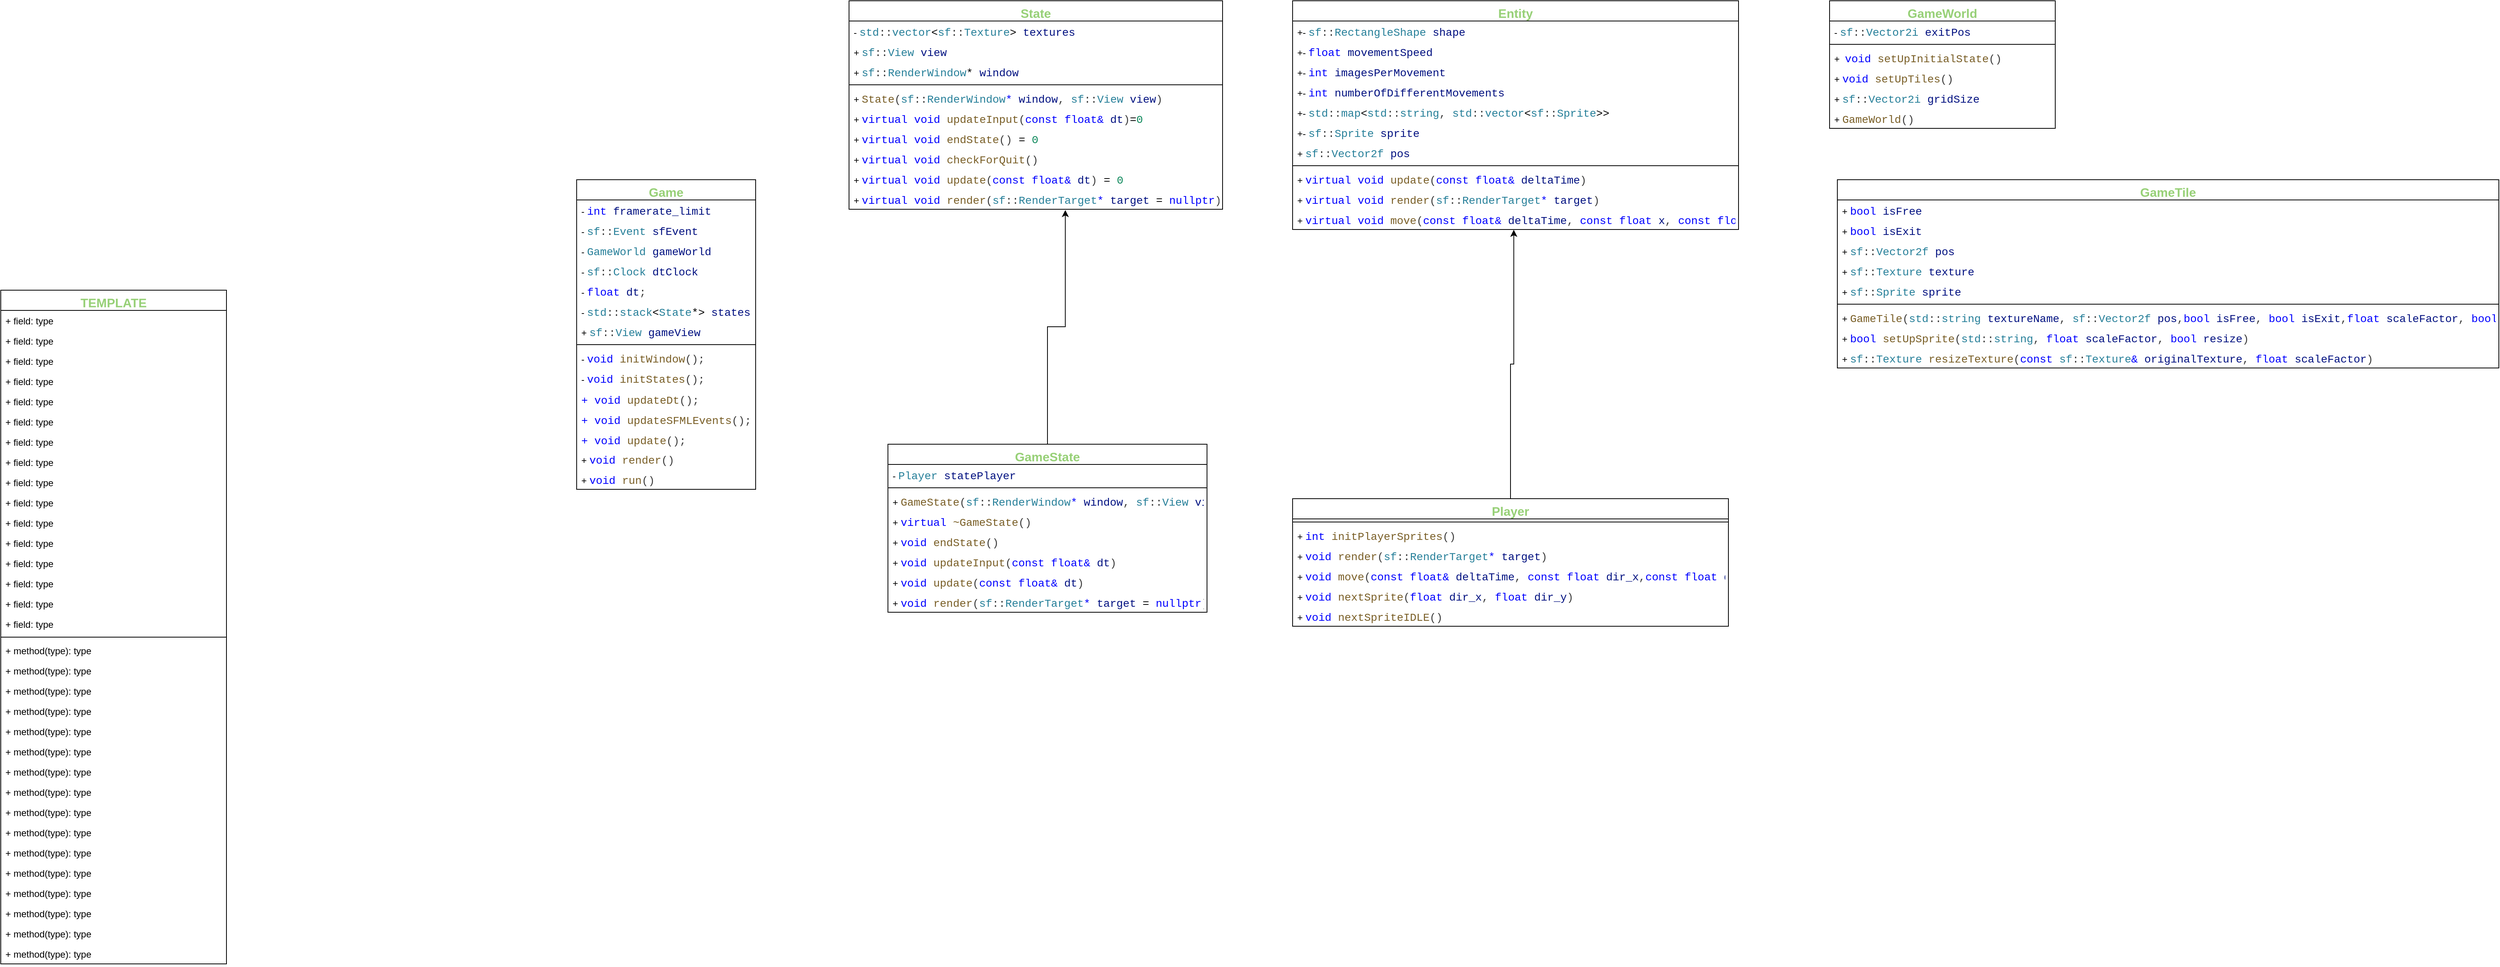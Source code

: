 <mxfile version="24.7.5">
  <diagram name="Page-1" id="diagram-1">
    <mxGraphModel dx="2704" dy="1790" grid="1" gridSize="10" guides="1" tooltips="1" connect="1" arrows="1" fold="1" page="1" pageScale="1" pageWidth="827" pageHeight="1169" background="none" math="0" shadow="0">
      <root>
        <mxCell id="0" />
        <mxCell id="1" parent="0" />
        <mxCell id="OYpCpJsc8OqcpTghpap8-8" value="&lt;font color=&quot;#97d077&quot; style=&quot;font-size: 16px;&quot;&gt;TEMPLATE&lt;/font&gt;" style="swimlane;fontStyle=1;align=center;verticalAlign=top;childLayout=stackLayout;horizontal=1;startSize=26;horizontalStack=0;resizeParent=1;resizeParentMax=0;resizeLast=0;collapsible=1;marginBottom=0;whiteSpace=wrap;html=1;" parent="1" vertex="1">
          <mxGeometry x="-890" y="-178" width="290" height="866" as="geometry" />
        </mxCell>
        <mxCell id="OYpCpJsc8OqcpTghpap8-9" value="+ field: type" style="text;strokeColor=none;fillColor=none;align=left;verticalAlign=top;spacingLeft=4;spacingRight=4;overflow=hidden;rotatable=0;points=[[0,0.5],[1,0.5]];portConstraint=eastwest;whiteSpace=wrap;html=1;" parent="OYpCpJsc8OqcpTghpap8-8" vertex="1">
          <mxGeometry y="26" width="290" height="26" as="geometry" />
        </mxCell>
        <mxCell id="OYpCpJsc8OqcpTghpap8-35" value="+ field: type" style="text;strokeColor=none;fillColor=none;align=left;verticalAlign=top;spacingLeft=4;spacingRight=4;overflow=hidden;rotatable=0;points=[[0,0.5],[1,0.5]];portConstraint=eastwest;whiteSpace=wrap;html=1;" parent="OYpCpJsc8OqcpTghpap8-8" vertex="1">
          <mxGeometry y="52" width="290" height="26" as="geometry" />
        </mxCell>
        <mxCell id="OYpCpJsc8OqcpTghpap8-42" value="+ field: type" style="text;strokeColor=none;fillColor=none;align=left;verticalAlign=top;spacingLeft=4;spacingRight=4;overflow=hidden;rotatable=0;points=[[0,0.5],[1,0.5]];portConstraint=eastwest;whiteSpace=wrap;html=1;" parent="OYpCpJsc8OqcpTghpap8-8" vertex="1">
          <mxGeometry y="78" width="290" height="26" as="geometry" />
        </mxCell>
        <mxCell id="OYpCpJsc8OqcpTghpap8-41" value="+ field: type" style="text;strokeColor=none;fillColor=none;align=left;verticalAlign=top;spacingLeft=4;spacingRight=4;overflow=hidden;rotatable=0;points=[[0,0.5],[1,0.5]];portConstraint=eastwest;whiteSpace=wrap;html=1;" parent="OYpCpJsc8OqcpTghpap8-8" vertex="1">
          <mxGeometry y="104" width="290" height="26" as="geometry" />
        </mxCell>
        <mxCell id="OYpCpJsc8OqcpTghpap8-40" value="+ field: type" style="text;strokeColor=none;fillColor=none;align=left;verticalAlign=top;spacingLeft=4;spacingRight=4;overflow=hidden;rotatable=0;points=[[0,0.5],[1,0.5]];portConstraint=eastwest;whiteSpace=wrap;html=1;" parent="OYpCpJsc8OqcpTghpap8-8" vertex="1">
          <mxGeometry y="130" width="290" height="26" as="geometry" />
        </mxCell>
        <mxCell id="OYpCpJsc8OqcpTghpap8-39" value="+ field: type" style="text;strokeColor=none;fillColor=none;align=left;verticalAlign=top;spacingLeft=4;spacingRight=4;overflow=hidden;rotatable=0;points=[[0,0.5],[1,0.5]];portConstraint=eastwest;whiteSpace=wrap;html=1;" parent="OYpCpJsc8OqcpTghpap8-8" vertex="1">
          <mxGeometry y="156" width="290" height="26" as="geometry" />
        </mxCell>
        <mxCell id="OYpCpJsc8OqcpTghpap8-38" value="+ field: type" style="text;strokeColor=none;fillColor=none;align=left;verticalAlign=top;spacingLeft=4;spacingRight=4;overflow=hidden;rotatable=0;points=[[0,0.5],[1,0.5]];portConstraint=eastwest;whiteSpace=wrap;html=1;" parent="OYpCpJsc8OqcpTghpap8-8" vertex="1">
          <mxGeometry y="182" width="290" height="26" as="geometry" />
        </mxCell>
        <mxCell id="OYpCpJsc8OqcpTghpap8-37" value="+ field: type" style="text;strokeColor=none;fillColor=none;align=left;verticalAlign=top;spacingLeft=4;spacingRight=4;overflow=hidden;rotatable=0;points=[[0,0.5],[1,0.5]];portConstraint=eastwest;whiteSpace=wrap;html=1;" parent="OYpCpJsc8OqcpTghpap8-8" vertex="1">
          <mxGeometry y="208" width="290" height="26" as="geometry" />
        </mxCell>
        <mxCell id="OYpCpJsc8OqcpTghpap8-36" value="+ field: type" style="text;strokeColor=none;fillColor=none;align=left;verticalAlign=top;spacingLeft=4;spacingRight=4;overflow=hidden;rotatable=0;points=[[0,0.5],[1,0.5]];portConstraint=eastwest;whiteSpace=wrap;html=1;" parent="OYpCpJsc8OqcpTghpap8-8" vertex="1">
          <mxGeometry y="234" width="290" height="26" as="geometry" />
        </mxCell>
        <mxCell id="OYpCpJsc8OqcpTghpap8-34" value="+ field: type" style="text;strokeColor=none;fillColor=none;align=left;verticalAlign=top;spacingLeft=4;spacingRight=4;overflow=hidden;rotatable=0;points=[[0,0.5],[1,0.5]];portConstraint=eastwest;whiteSpace=wrap;html=1;" parent="OYpCpJsc8OqcpTghpap8-8" vertex="1">
          <mxGeometry y="260" width="290" height="26" as="geometry" />
        </mxCell>
        <mxCell id="OYpCpJsc8OqcpTghpap8-33" value="+ field: type" style="text;strokeColor=none;fillColor=none;align=left;verticalAlign=top;spacingLeft=4;spacingRight=4;overflow=hidden;rotatable=0;points=[[0,0.5],[1,0.5]];portConstraint=eastwest;whiteSpace=wrap;html=1;" parent="OYpCpJsc8OqcpTghpap8-8" vertex="1">
          <mxGeometry y="286" width="290" height="26" as="geometry" />
        </mxCell>
        <mxCell id="OYpCpJsc8OqcpTghpap8-32" value="+ field: type" style="text;strokeColor=none;fillColor=none;align=left;verticalAlign=top;spacingLeft=4;spacingRight=4;overflow=hidden;rotatable=0;points=[[0,0.5],[1,0.5]];portConstraint=eastwest;whiteSpace=wrap;html=1;" parent="OYpCpJsc8OqcpTghpap8-8" vertex="1">
          <mxGeometry y="312" width="290" height="26" as="geometry" />
        </mxCell>
        <mxCell id="OYpCpJsc8OqcpTghpap8-31" value="+ field: type" style="text;strokeColor=none;fillColor=none;align=left;verticalAlign=top;spacingLeft=4;spacingRight=4;overflow=hidden;rotatable=0;points=[[0,0.5],[1,0.5]];portConstraint=eastwest;whiteSpace=wrap;html=1;" parent="OYpCpJsc8OqcpTghpap8-8" vertex="1">
          <mxGeometry y="338" width="290" height="26" as="geometry" />
        </mxCell>
        <mxCell id="OYpCpJsc8OqcpTghpap8-14" value="+ field: type" style="text;strokeColor=none;fillColor=none;align=left;verticalAlign=top;spacingLeft=4;spacingRight=4;overflow=hidden;rotatable=0;points=[[0,0.5],[1,0.5]];portConstraint=eastwest;whiteSpace=wrap;html=1;" parent="OYpCpJsc8OqcpTghpap8-8" vertex="1">
          <mxGeometry y="364" width="290" height="26" as="geometry" />
        </mxCell>
        <mxCell id="OYpCpJsc8OqcpTghpap8-13" value="+ field: type" style="text;strokeColor=none;fillColor=none;align=left;verticalAlign=top;spacingLeft=4;spacingRight=4;overflow=hidden;rotatable=0;points=[[0,0.5],[1,0.5]];portConstraint=eastwest;whiteSpace=wrap;html=1;" parent="OYpCpJsc8OqcpTghpap8-8" vertex="1">
          <mxGeometry y="390" width="290" height="26" as="geometry" />
        </mxCell>
        <mxCell id="OYpCpJsc8OqcpTghpap8-12" value="+ field: type" style="text;strokeColor=none;fillColor=none;align=left;verticalAlign=top;spacingLeft=4;spacingRight=4;overflow=hidden;rotatable=0;points=[[0,0.5],[1,0.5]];portConstraint=eastwest;whiteSpace=wrap;html=1;" parent="OYpCpJsc8OqcpTghpap8-8" vertex="1">
          <mxGeometry y="416" width="290" height="26" as="geometry" />
        </mxCell>
        <mxCell id="OYpCpJsc8OqcpTghpap8-10" value="" style="line;strokeWidth=1;fillColor=none;align=left;verticalAlign=middle;spacingTop=-1;spacingLeft=3;spacingRight=3;rotatable=0;labelPosition=right;points=[];portConstraint=eastwest;strokeColor=inherit;" parent="OYpCpJsc8OqcpTghpap8-8" vertex="1">
          <mxGeometry y="442" width="290" height="8" as="geometry" />
        </mxCell>
        <mxCell id="OYpCpJsc8OqcpTghpap8-18" value="+ method(type): type" style="text;strokeColor=none;fillColor=none;align=left;verticalAlign=top;spacingLeft=4;spacingRight=4;overflow=hidden;rotatable=0;points=[[0,0.5],[1,0.5]];portConstraint=eastwest;whiteSpace=wrap;html=1;" parent="OYpCpJsc8OqcpTghpap8-8" vertex="1">
          <mxGeometry y="450" width="290" height="26" as="geometry" />
        </mxCell>
        <mxCell id="OYpCpJsc8OqcpTghpap8-23" value="+ method(type): type" style="text;strokeColor=none;fillColor=none;align=left;verticalAlign=top;spacingLeft=4;spacingRight=4;overflow=hidden;rotatable=0;points=[[0,0.5],[1,0.5]];portConstraint=eastwest;whiteSpace=wrap;html=1;" parent="OYpCpJsc8OqcpTghpap8-8" vertex="1">
          <mxGeometry y="476" width="290" height="26" as="geometry" />
        </mxCell>
        <mxCell id="OYpCpJsc8OqcpTghpap8-30" value="+ method(type): type" style="text;strokeColor=none;fillColor=none;align=left;verticalAlign=top;spacingLeft=4;spacingRight=4;overflow=hidden;rotatable=0;points=[[0,0.5],[1,0.5]];portConstraint=eastwest;whiteSpace=wrap;html=1;" parent="OYpCpJsc8OqcpTghpap8-8" vertex="1">
          <mxGeometry y="502" width="290" height="26" as="geometry" />
        </mxCell>
        <mxCell id="OYpCpJsc8OqcpTghpap8-29" value="+ method(type): type" style="text;strokeColor=none;fillColor=none;align=left;verticalAlign=top;spacingLeft=4;spacingRight=4;overflow=hidden;rotatable=0;points=[[0,0.5],[1,0.5]];portConstraint=eastwest;whiteSpace=wrap;html=1;" parent="OYpCpJsc8OqcpTghpap8-8" vertex="1">
          <mxGeometry y="528" width="290" height="26" as="geometry" />
        </mxCell>
        <mxCell id="OYpCpJsc8OqcpTghpap8-28" value="+ method(type): type" style="text;strokeColor=none;fillColor=none;align=left;verticalAlign=top;spacingLeft=4;spacingRight=4;overflow=hidden;rotatable=0;points=[[0,0.5],[1,0.5]];portConstraint=eastwest;whiteSpace=wrap;html=1;" parent="OYpCpJsc8OqcpTghpap8-8" vertex="1">
          <mxGeometry y="554" width="290" height="26" as="geometry" />
        </mxCell>
        <mxCell id="OYpCpJsc8OqcpTghpap8-27" value="+ method(type): type" style="text;strokeColor=none;fillColor=none;align=left;verticalAlign=top;spacingLeft=4;spacingRight=4;overflow=hidden;rotatable=0;points=[[0,0.5],[1,0.5]];portConstraint=eastwest;whiteSpace=wrap;html=1;" parent="OYpCpJsc8OqcpTghpap8-8" vertex="1">
          <mxGeometry y="580" width="290" height="26" as="geometry" />
        </mxCell>
        <mxCell id="OYpCpJsc8OqcpTghpap8-26" value="+ method(type): type" style="text;strokeColor=none;fillColor=none;align=left;verticalAlign=top;spacingLeft=4;spacingRight=4;overflow=hidden;rotatable=0;points=[[0,0.5],[1,0.5]];portConstraint=eastwest;whiteSpace=wrap;html=1;" parent="OYpCpJsc8OqcpTghpap8-8" vertex="1">
          <mxGeometry y="606" width="290" height="26" as="geometry" />
        </mxCell>
        <mxCell id="OYpCpJsc8OqcpTghpap8-25" value="+ method(type): type" style="text;strokeColor=none;fillColor=none;align=left;verticalAlign=top;spacingLeft=4;spacingRight=4;overflow=hidden;rotatable=0;points=[[0,0.5],[1,0.5]];portConstraint=eastwest;whiteSpace=wrap;html=1;" parent="OYpCpJsc8OqcpTghpap8-8" vertex="1">
          <mxGeometry y="632" width="290" height="26" as="geometry" />
        </mxCell>
        <mxCell id="OYpCpJsc8OqcpTghpap8-24" value="+ method(type): type" style="text;strokeColor=none;fillColor=none;align=left;verticalAlign=top;spacingLeft=4;spacingRight=4;overflow=hidden;rotatable=0;points=[[0,0.5],[1,0.5]];portConstraint=eastwest;whiteSpace=wrap;html=1;" parent="OYpCpJsc8OqcpTghpap8-8" vertex="1">
          <mxGeometry y="658" width="290" height="26" as="geometry" />
        </mxCell>
        <mxCell id="OYpCpJsc8OqcpTghpap8-19" value="+ method(type): type" style="text;strokeColor=none;fillColor=none;align=left;verticalAlign=top;spacingLeft=4;spacingRight=4;overflow=hidden;rotatable=0;points=[[0,0.5],[1,0.5]];portConstraint=eastwest;whiteSpace=wrap;html=1;" parent="OYpCpJsc8OqcpTghpap8-8" vertex="1">
          <mxGeometry y="684" width="290" height="26" as="geometry" />
        </mxCell>
        <mxCell id="OYpCpJsc8OqcpTghpap8-22" value="+ method(type): type" style="text;strokeColor=none;fillColor=none;align=left;verticalAlign=top;spacingLeft=4;spacingRight=4;overflow=hidden;rotatable=0;points=[[0,0.5],[1,0.5]];portConstraint=eastwest;whiteSpace=wrap;html=1;" parent="OYpCpJsc8OqcpTghpap8-8" vertex="1">
          <mxGeometry y="710" width="290" height="26" as="geometry" />
        </mxCell>
        <mxCell id="OYpCpJsc8OqcpTghpap8-21" value="+ method(type): type" style="text;strokeColor=none;fillColor=none;align=left;verticalAlign=top;spacingLeft=4;spacingRight=4;overflow=hidden;rotatable=0;points=[[0,0.5],[1,0.5]];portConstraint=eastwest;whiteSpace=wrap;html=1;" parent="OYpCpJsc8OqcpTghpap8-8" vertex="1">
          <mxGeometry y="736" width="290" height="26" as="geometry" />
        </mxCell>
        <mxCell id="OYpCpJsc8OqcpTghpap8-20" value="+ method(type): type" style="text;strokeColor=none;fillColor=none;align=left;verticalAlign=top;spacingLeft=4;spacingRight=4;overflow=hidden;rotatable=0;points=[[0,0.5],[1,0.5]];portConstraint=eastwest;whiteSpace=wrap;html=1;" parent="OYpCpJsc8OqcpTghpap8-8" vertex="1">
          <mxGeometry y="762" width="290" height="26" as="geometry" />
        </mxCell>
        <mxCell id="OYpCpJsc8OqcpTghpap8-17" value="+ method(type): type" style="text;strokeColor=none;fillColor=none;align=left;verticalAlign=top;spacingLeft=4;spacingRight=4;overflow=hidden;rotatable=0;points=[[0,0.5],[1,0.5]];portConstraint=eastwest;whiteSpace=wrap;html=1;" parent="OYpCpJsc8OqcpTghpap8-8" vertex="1">
          <mxGeometry y="788" width="290" height="26" as="geometry" />
        </mxCell>
        <mxCell id="OYpCpJsc8OqcpTghpap8-11" value="+ method(type): type" style="text;strokeColor=none;fillColor=none;align=left;verticalAlign=top;spacingLeft=4;spacingRight=4;overflow=hidden;rotatable=0;points=[[0,0.5],[1,0.5]];portConstraint=eastwest;whiteSpace=wrap;html=1;" parent="OYpCpJsc8OqcpTghpap8-8" vertex="1">
          <mxGeometry y="814" width="290" height="26" as="geometry" />
        </mxCell>
        <mxCell id="OYpCpJsc8OqcpTghpap8-16" value="+ method(type): type" style="text;strokeColor=none;fillColor=none;align=left;verticalAlign=top;spacingLeft=4;spacingRight=4;overflow=hidden;rotatable=0;points=[[0,0.5],[1,0.5]];portConstraint=eastwest;whiteSpace=wrap;html=1;" parent="OYpCpJsc8OqcpTghpap8-8" vertex="1">
          <mxGeometry y="840" width="290" height="26" as="geometry" />
        </mxCell>
        <mxCell id="OYpCpJsc8OqcpTghpap8-43" value="&lt;font style=&quot;font-size: 16px;&quot; color=&quot;#97d077&quot;&gt;Game&lt;/font&gt;" style="swimlane;fontStyle=1;align=center;verticalAlign=top;childLayout=stackLayout;horizontal=1;startSize=26;horizontalStack=0;resizeParent=1;resizeParentMax=0;resizeLast=0;collapsible=1;marginBottom=0;whiteSpace=wrap;html=1;" parent="1" vertex="1">
          <mxGeometry x="-150" y="-320" width="230" height="398" as="geometry" />
        </mxCell>
        <mxCell id="OYpCpJsc8OqcpTghpap8-47" value="-&amp;nbsp;&lt;span style=&quot;font-family: Consolas, &amp;quot;Courier New&amp;quot;, monospace; font-size: 14px; white-space: pre; color: rgb(0, 0, 255);&quot;&gt;int&lt;/span&gt;&lt;span style=&quot;background-color: rgb(255, 255, 255); color: rgb(59, 59, 59); font-family: Consolas, &amp;quot;Courier New&amp;quot;, monospace; font-size: 14px; white-space: pre;&quot;&gt; &lt;/span&gt;&lt;span style=&quot;font-family: Consolas, &amp;quot;Courier New&amp;quot;, monospace; font-size: 14px; white-space: pre; color: rgb(0, 16, 128);&quot;&gt;framerate_limit&lt;/span&gt;&lt;span style=&quot;background-color: rgb(255, 255, 255); color: rgb(59, 59, 59); font-family: Consolas, &amp;quot;Courier New&amp;quot;, monospace; font-size: 14px; white-space: pre;&quot;&gt; &lt;/span&gt;" style="text;strokeColor=none;fillColor=none;align=left;verticalAlign=top;spacingLeft=4;spacingRight=4;overflow=hidden;rotatable=0;points=[[0,0.5],[1,0.5]];portConstraint=eastwest;whiteSpace=wrap;html=1;" parent="OYpCpJsc8OqcpTghpap8-43" vertex="1">
          <mxGeometry y="26" width="230" height="26" as="geometry" />
        </mxCell>
        <mxCell id="OYpCpJsc8OqcpTghpap8-49" value="-&amp;nbsp;&lt;span style=&quot;font-family: Consolas, &amp;quot;Courier New&amp;quot;, monospace; font-size: 14px; white-space: pre; color: rgb(38, 127, 153);&quot;&gt;sf&lt;/span&gt;&lt;span style=&quot;background-color: rgb(255, 255, 255); color: rgb(59, 59, 59); font-family: Consolas, &amp;quot;Courier New&amp;quot;, monospace; font-size: 14px; white-space: pre;&quot;&gt;::&lt;/span&gt;&lt;span style=&quot;font-family: Consolas, &amp;quot;Courier New&amp;quot;, monospace; font-size: 14px; white-space: pre; color: rgb(38, 127, 153);&quot;&gt;Event&lt;/span&gt;&lt;span style=&quot;background-color: rgb(255, 255, 255); color: rgb(59, 59, 59); font-family: Consolas, &amp;quot;Courier New&amp;quot;, monospace; font-size: 14px; white-space: pre;&quot;&gt; &lt;/span&gt;&lt;span style=&quot;font-family: Consolas, &amp;quot;Courier New&amp;quot;, monospace; font-size: 14px; white-space: pre; color: rgb(0, 16, 128);&quot;&gt;sfEvent&lt;/span&gt;&lt;span style=&quot;background-color: rgb(255, 255, 255); color: rgb(59, 59, 59); font-family: Consolas, &amp;quot;Courier New&amp;quot;, monospace; font-size: 14px; white-space: pre;&quot;&gt; &lt;/span&gt;" style="text;strokeColor=none;fillColor=none;align=left;verticalAlign=top;spacingLeft=4;spacingRight=4;overflow=hidden;rotatable=0;points=[[0,0.5],[1,0.5]];portConstraint=eastwest;whiteSpace=wrap;html=1;" parent="OYpCpJsc8OqcpTghpap8-43" vertex="1">
          <mxGeometry y="52" width="230" height="26" as="geometry" />
        </mxCell>
        <mxCell id="OYpCpJsc8OqcpTghpap8-50" value="-&amp;nbsp;&lt;span style=&quot;font-family: Consolas, &amp;quot;Courier New&amp;quot;, monospace; font-size: 14px; white-space: pre; color: rgb(38, 127, 153);&quot;&gt;GameWorld&lt;/span&gt;&lt;span style=&quot;background-color: rgb(255, 255, 255); color: rgb(59, 59, 59); font-family: Consolas, &amp;quot;Courier New&amp;quot;, monospace; font-size: 14px; white-space: pre;&quot;&gt; &lt;/span&gt;&lt;span style=&quot;font-family: Consolas, &amp;quot;Courier New&amp;quot;, monospace; font-size: 14px; white-space: pre; color: rgb(0, 16, 128);&quot;&gt;gameWorld&lt;/span&gt;&lt;span style=&quot;background-color: rgb(255, 255, 255); color: rgb(59, 59, 59); font-family: Consolas, &amp;quot;Courier New&amp;quot;, monospace; font-size: 14px; white-space: pre;&quot;&gt;  &lt;/span&gt;" style="text;strokeColor=none;fillColor=none;align=left;verticalAlign=top;spacingLeft=4;spacingRight=4;overflow=hidden;rotatable=0;points=[[0,0.5],[1,0.5]];portConstraint=eastwest;whiteSpace=wrap;html=1;" parent="OYpCpJsc8OqcpTghpap8-43" vertex="1">
          <mxGeometry y="78" width="230" height="26" as="geometry" />
        </mxCell>
        <mxCell id="OYpCpJsc8OqcpTghpap8-51" value="-&amp;nbsp;&lt;span style=&quot;font-family: Consolas, &amp;quot;Courier New&amp;quot;, monospace; font-size: 14px; white-space: pre; color: rgb(38, 127, 153);&quot;&gt;sf&lt;/span&gt;&lt;span style=&quot;background-color: rgb(255, 255, 255); color: rgb(59, 59, 59); font-family: Consolas, &amp;quot;Courier New&amp;quot;, monospace; font-size: 14px; white-space: pre;&quot;&gt;::&lt;/span&gt;&lt;span style=&quot;font-family: Consolas, &amp;quot;Courier New&amp;quot;, monospace; font-size: 14px; white-space: pre; color: rgb(38, 127, 153);&quot;&gt;Clock&lt;/span&gt;&lt;span style=&quot;background-color: rgb(255, 255, 255); color: rgb(59, 59, 59); font-family: Consolas, &amp;quot;Courier New&amp;quot;, monospace; font-size: 14px; white-space: pre;&quot;&gt; &lt;/span&gt;&lt;span style=&quot;font-family: Consolas, &amp;quot;Courier New&amp;quot;, monospace; font-size: 14px; white-space: pre; color: rgb(0, 16, 128);&quot;&gt;dtClock&lt;/span&gt;" style="text;strokeColor=none;fillColor=none;align=left;verticalAlign=top;spacingLeft=4;spacingRight=4;overflow=hidden;rotatable=0;points=[[0,0.5],[1,0.5]];portConstraint=eastwest;whiteSpace=wrap;html=1;" parent="OYpCpJsc8OqcpTghpap8-43" vertex="1">
          <mxGeometry y="104" width="230" height="26" as="geometry" />
        </mxCell>
        <mxCell id="OYpCpJsc8OqcpTghpap8-52" value="-&amp;nbsp;&lt;span style=&quot;font-family: Consolas, &amp;quot;Courier New&amp;quot;, monospace; font-size: 14px; white-space: pre; color: rgb(0, 0, 255);&quot;&gt;float&lt;/span&gt;&lt;span style=&quot;background-color: rgb(255, 255, 255); color: rgb(59, 59, 59); font-family: Consolas, &amp;quot;Courier New&amp;quot;, monospace; font-size: 14px; white-space: pre;&quot;&gt; &lt;/span&gt;&lt;span style=&quot;font-family: Consolas, &amp;quot;Courier New&amp;quot;, monospace; font-size: 14px; white-space: pre; color: rgb(0, 16, 128);&quot;&gt;dt&lt;/span&gt;&lt;span style=&quot;background-color: rgb(255, 255, 255); color: rgb(59, 59, 59); font-family: Consolas, &amp;quot;Courier New&amp;quot;, monospace; font-size: 14px; white-space: pre;&quot;&gt;;&lt;/span&gt;" style="text;strokeColor=none;fillColor=none;align=left;verticalAlign=top;spacingLeft=4;spacingRight=4;overflow=hidden;rotatable=0;points=[[0,0.5],[1,0.5]];portConstraint=eastwest;whiteSpace=wrap;html=1;" parent="OYpCpJsc8OqcpTghpap8-43" vertex="1">
          <mxGeometry y="130" width="230" height="26" as="geometry" />
        </mxCell>
        <mxCell id="OYpCpJsc8OqcpTghpap8-53" value="-&amp;nbsp;&lt;span style=&quot;font-family: Consolas, &amp;quot;Courier New&amp;quot;, monospace; font-size: 14px; white-space: pre; color: rgb(38, 127, 153);&quot;&gt;std&lt;/span&gt;&lt;span style=&quot;background-color: rgb(255, 255, 255); color: rgb(59, 59, 59); font-family: Consolas, &amp;quot;Courier New&amp;quot;, monospace; font-size: 14px; white-space: pre;&quot;&gt;::&lt;/span&gt;&lt;span style=&quot;font-family: Consolas, &amp;quot;Courier New&amp;quot;, monospace; font-size: 14px; white-space: pre; color: rgb(38, 127, 153);&quot;&gt;stack&lt;/span&gt;&lt;span style=&quot;font-family: Consolas, &amp;quot;Courier New&amp;quot;, monospace; font-size: 14px; white-space: pre;&quot;&gt;&amp;lt;&lt;/span&gt;&lt;span style=&quot;font-family: Consolas, &amp;quot;Courier New&amp;quot;, monospace; font-size: 14px; white-space: pre; color: rgb(38, 127, 153);&quot;&gt;State&lt;/span&gt;&lt;span style=&quot;font-family: Consolas, &amp;quot;Courier New&amp;quot;, monospace; font-size: 14px; white-space: pre;&quot;&gt;*&amp;gt;&lt;/span&gt;&lt;span style=&quot;background-color: rgb(255, 255, 255); color: rgb(59, 59, 59); font-family: Consolas, &amp;quot;Courier New&amp;quot;, monospace; font-size: 14px; white-space: pre;&quot;&gt; &lt;/span&gt;&lt;span style=&quot;font-family: Consolas, &amp;quot;Courier New&amp;quot;, monospace; font-size: 14px; white-space: pre; color: rgb(0, 16, 128);&quot;&gt;states&lt;/span&gt;" style="text;strokeColor=none;fillColor=none;align=left;verticalAlign=top;spacingLeft=4;spacingRight=4;overflow=hidden;rotatable=0;points=[[0,0.5],[1,0.5]];portConstraint=eastwest;whiteSpace=wrap;html=1;" parent="OYpCpJsc8OqcpTghpap8-43" vertex="1">
          <mxGeometry y="156" width="230" height="26" as="geometry" />
        </mxCell>
        <mxCell id="OYpCpJsc8OqcpTghpap8-54" value="+&amp;nbsp;&lt;span style=&quot;font-family: Consolas, &amp;quot;Courier New&amp;quot;, monospace; font-size: 14px; white-space: pre; color: rgb(38, 127, 153);&quot;&gt;sf&lt;/span&gt;&lt;span style=&quot;background-color: rgb(255, 255, 255); color: rgb(59, 59, 59); font-family: Consolas, &amp;quot;Courier New&amp;quot;, monospace; font-size: 14px; white-space: pre;&quot;&gt;::&lt;/span&gt;&lt;span style=&quot;font-family: Consolas, &amp;quot;Courier New&amp;quot;, monospace; font-size: 14px; white-space: pre; color: rgb(38, 127, 153);&quot;&gt;View&lt;/span&gt;&lt;span style=&quot;background-color: rgb(255, 255, 255); color: rgb(59, 59, 59); font-family: Consolas, &amp;quot;Courier New&amp;quot;, monospace; font-size: 14px; white-space: pre;&quot;&gt; &lt;/span&gt;&lt;span style=&quot;font-family: Consolas, &amp;quot;Courier New&amp;quot;, monospace; font-size: 14px; white-space: pre; color: rgb(0, 16, 128);&quot;&gt;gameView&lt;/span&gt;" style="text;strokeColor=none;fillColor=none;align=left;verticalAlign=top;spacingLeft=4;spacingRight=4;overflow=hidden;rotatable=0;points=[[0,0.5],[1,0.5]];portConstraint=eastwest;whiteSpace=wrap;html=1;" parent="OYpCpJsc8OqcpTghpap8-43" vertex="1">
          <mxGeometry y="182" width="230" height="26" as="geometry" />
        </mxCell>
        <mxCell id="OYpCpJsc8OqcpTghpap8-60" value="" style="line;strokeWidth=1;fillColor=none;align=left;verticalAlign=middle;spacingTop=-1;spacingLeft=3;spacingRight=3;rotatable=0;labelPosition=right;points=[];portConstraint=eastwest;strokeColor=inherit;" parent="OYpCpJsc8OqcpTghpap8-43" vertex="1">
          <mxGeometry y="208" width="230" height="8" as="geometry" />
        </mxCell>
        <mxCell id="OYpCpJsc8OqcpTghpap8-61" value="-&amp;nbsp;&lt;span style=&quot;font-family: Consolas, &amp;quot;Courier New&amp;quot;, monospace; font-size: 14px; white-space: pre; color: rgb(0, 0, 255);&quot;&gt;void&lt;/span&gt;&lt;span style=&quot;background-color: rgb(255, 255, 255); color: rgb(59, 59, 59); font-family: Consolas, &amp;quot;Courier New&amp;quot;, monospace; font-size: 14px; white-space: pre;&quot;&gt; &lt;/span&gt;&lt;span style=&quot;font-family: Consolas, &amp;quot;Courier New&amp;quot;, monospace; font-size: 14px; white-space: pre; color: rgb(121, 94, 38);&quot;&gt;initWindow&lt;/span&gt;&lt;span style=&quot;background-color: rgb(255, 255, 255); color: rgb(59, 59, 59); font-family: Consolas, &amp;quot;Courier New&amp;quot;, monospace; font-size: 14px; white-space: pre;&quot;&gt;();&lt;/span&gt;" style="text;strokeColor=none;fillColor=none;align=left;verticalAlign=top;spacingLeft=4;spacingRight=4;overflow=hidden;rotatable=0;points=[[0,0.5],[1,0.5]];portConstraint=eastwest;whiteSpace=wrap;html=1;" parent="OYpCpJsc8OqcpTghpap8-43" vertex="1">
          <mxGeometry y="216" width="230" height="26" as="geometry" />
        </mxCell>
        <mxCell id="OYpCpJsc8OqcpTghpap8-62" value="-&amp;nbsp;&lt;span style=&quot;font-family: Consolas, &amp;quot;Courier New&amp;quot;, monospace; font-size: 14px; white-space: pre; color: rgb(0, 0, 255);&quot;&gt;void&lt;/span&gt;&lt;span style=&quot;background-color: rgb(255, 255, 255); color: rgb(59, 59, 59); font-family: Consolas, &amp;quot;Courier New&amp;quot;, monospace; font-size: 14px; white-space: pre;&quot;&gt; &lt;/span&gt;&lt;span style=&quot;font-family: Consolas, &amp;quot;Courier New&amp;quot;, monospace; font-size: 14px; white-space: pre; color: rgb(121, 94, 38);&quot;&gt;initStates&lt;/span&gt;&lt;span style=&quot;background-color: rgb(255, 255, 255); color: rgb(59, 59, 59); font-family: Consolas, &amp;quot;Courier New&amp;quot;, monospace; font-size: 14px; white-space: pre;&quot;&gt;();&lt;/span&gt;" style="text;strokeColor=none;fillColor=none;align=left;verticalAlign=top;spacingLeft=4;spacingRight=4;overflow=hidden;rotatable=0;points=[[0,0.5],[1,0.5]];portConstraint=eastwest;whiteSpace=wrap;html=1;" parent="OYpCpJsc8OqcpTghpap8-43" vertex="1">
          <mxGeometry y="242" width="230" height="26" as="geometry" />
        </mxCell>
        <mxCell id="OYpCpJsc8OqcpTghpap8-65" value="&lt;div style=&quot;color: rgb(59, 59, 59); background-color: rgb(255, 255, 255); font-family: Consolas, &amp;quot;Courier New&amp;quot;, monospace; font-size: 14px; line-height: 19px; white-space: pre;&quot;&gt;&lt;span style=&quot;color: #0000ff;&quot;&gt;+ void&lt;/span&gt; &lt;span style=&quot;color: #795e26;&quot;&gt;updateDt&lt;/span&gt;();&lt;/div&gt;" style="text;strokeColor=none;fillColor=none;align=left;verticalAlign=top;spacingLeft=4;spacingRight=4;overflow=hidden;rotatable=0;points=[[0,0.5],[1,0.5]];portConstraint=eastwest;whiteSpace=wrap;html=1;" parent="OYpCpJsc8OqcpTghpap8-43" vertex="1">
          <mxGeometry y="268" width="230" height="26" as="geometry" />
        </mxCell>
        <mxCell id="OYpCpJsc8OqcpTghpap8-66" value="&lt;div style=&quot;color: rgb(59, 59, 59); background-color: rgb(255, 255, 255); font-family: Consolas, &amp;quot;Courier New&amp;quot;, monospace; font-size: 14px; line-height: 19px; white-space: pre;&quot;&gt;&lt;span style=&quot;color: #0000ff;&quot;&gt;+ void&lt;/span&gt; &lt;span style=&quot;color: #795e26;&quot;&gt;updateSFMLEvents&lt;/span&gt;();&lt;/div&gt;" style="text;strokeColor=none;fillColor=none;align=left;verticalAlign=top;spacingLeft=4;spacingRight=4;overflow=hidden;rotatable=0;points=[[0,0.5],[1,0.5]];portConstraint=eastwest;whiteSpace=wrap;html=1;" parent="OYpCpJsc8OqcpTghpap8-43" vertex="1">
          <mxGeometry y="294" width="230" height="26" as="geometry" />
        </mxCell>
        <mxCell id="OYpCpJsc8OqcpTghpap8-67" value="&lt;div style=&quot;color: rgb(59, 59, 59); background-color: rgb(255, 255, 255); font-family: Consolas, &amp;quot;Courier New&amp;quot;, monospace; font-size: 14px; line-height: 19px; white-space: pre;&quot;&gt;&lt;span style=&quot;color: #0000ff;&quot;&gt;+ void&lt;/span&gt; &lt;span style=&quot;color: #795e26;&quot;&gt;update&lt;/span&gt;();&lt;/div&gt;" style="text;strokeColor=none;fillColor=none;align=left;verticalAlign=top;spacingLeft=4;spacingRight=4;overflow=hidden;rotatable=0;points=[[0,0.5],[1,0.5]];portConstraint=eastwest;whiteSpace=wrap;html=1;" parent="OYpCpJsc8OqcpTghpap8-43" vertex="1">
          <mxGeometry y="320" width="230" height="26" as="geometry" />
        </mxCell>
        <mxCell id="OYpCpJsc8OqcpTghpap8-68" value="+&amp;nbsp;&lt;span style=&quot;font-family: Consolas, &amp;quot;Courier New&amp;quot;, monospace; font-size: 14px; white-space: pre; color: rgb(0, 0, 255);&quot;&gt;void&lt;/span&gt;&lt;span style=&quot;background-color: rgb(255, 255, 255); color: rgb(59, 59, 59); font-family: Consolas, &amp;quot;Courier New&amp;quot;, monospace; font-size: 14px; white-space: pre;&quot;&gt; &lt;/span&gt;&lt;span style=&quot;font-family: Consolas, &amp;quot;Courier New&amp;quot;, monospace; font-size: 14px; white-space: pre; color: rgb(121, 94, 38);&quot;&gt;render&lt;/span&gt;&lt;span style=&quot;background-color: rgb(255, 255, 255); color: rgb(59, 59, 59); font-family: Consolas, &amp;quot;Courier New&amp;quot;, monospace; font-size: 14px; white-space: pre;&quot;&gt;()&lt;/span&gt;" style="text;strokeColor=none;fillColor=none;align=left;verticalAlign=top;spacingLeft=4;spacingRight=4;overflow=hidden;rotatable=0;points=[[0,0.5],[1,0.5]];portConstraint=eastwest;whiteSpace=wrap;html=1;" parent="OYpCpJsc8OqcpTghpap8-43" vertex="1">
          <mxGeometry y="346" width="230" height="26" as="geometry" />
        </mxCell>
        <mxCell id="OYpCpJsc8OqcpTghpap8-69" value="+&amp;nbsp;&lt;span style=&quot;font-family: Consolas, &amp;quot;Courier New&amp;quot;, monospace; font-size: 14px; white-space: pre; color: rgb(0, 0, 255);&quot;&gt;void&lt;/span&gt;&lt;span style=&quot;background-color: rgb(255, 255, 255); color: rgb(59, 59, 59); font-family: Consolas, &amp;quot;Courier New&amp;quot;, monospace; font-size: 14px; white-space: pre;&quot;&gt; &lt;/span&gt;&lt;span style=&quot;font-family: Consolas, &amp;quot;Courier New&amp;quot;, monospace; font-size: 14px; white-space: pre; color: rgb(121, 94, 38);&quot;&gt;run&lt;/span&gt;&lt;span style=&quot;background-color: rgb(255, 255, 255); color: rgb(59, 59, 59); font-family: Consolas, &amp;quot;Courier New&amp;quot;, monospace; font-size: 14px; white-space: pre;&quot;&gt;()&lt;/span&gt;" style="text;strokeColor=none;fillColor=none;align=left;verticalAlign=top;spacingLeft=4;spacingRight=4;overflow=hidden;rotatable=0;points=[[0,0.5],[1,0.5]];portConstraint=eastwest;whiteSpace=wrap;html=1;" parent="OYpCpJsc8OqcpTghpap8-43" vertex="1">
          <mxGeometry y="372" width="230" height="26" as="geometry" />
        </mxCell>
        <mxCell id="OYpCpJsc8OqcpTghpap8-77" value="&lt;font color=&quot;#97d077&quot; style=&quot;font-size: 16px;&quot;&gt;GameState&lt;/font&gt;" style="swimlane;fontStyle=1;align=center;verticalAlign=top;childLayout=stackLayout;horizontal=1;startSize=26;horizontalStack=0;resizeParent=1;resizeParentMax=0;resizeLast=0;collapsible=1;marginBottom=0;whiteSpace=wrap;html=1;" parent="1" vertex="1">
          <mxGeometry x="250" y="20" width="410" height="216" as="geometry" />
        </mxCell>
        <mxCell id="OYpCpJsc8OqcpTghpap8-78" value="-&amp;nbsp;&lt;span style=&quot;font-family: Consolas, &amp;quot;Courier New&amp;quot;, monospace; font-size: 14px; white-space: pre; color: rgb(38, 127, 153);&quot;&gt;Player&lt;/span&gt;&lt;span style=&quot;background-color: rgb(255, 255, 255); color: rgb(59, 59, 59); font-family: Consolas, &amp;quot;Courier New&amp;quot;, monospace; font-size: 14px; white-space: pre;&quot;&gt; &lt;/span&gt;&lt;span style=&quot;font-family: Consolas, &amp;quot;Courier New&amp;quot;, monospace; font-size: 14px; white-space: pre; color: rgb(0, 16, 128);&quot;&gt;statePlayer&lt;/span&gt;" style="text;strokeColor=none;fillColor=none;align=left;verticalAlign=top;spacingLeft=4;spacingRight=4;overflow=hidden;rotatable=0;points=[[0,0.5],[1,0.5]];portConstraint=eastwest;whiteSpace=wrap;html=1;" parent="OYpCpJsc8OqcpTghpap8-77" vertex="1">
          <mxGeometry y="26" width="410" height="26" as="geometry" />
        </mxCell>
        <mxCell id="OYpCpJsc8OqcpTghpap8-94" value="" style="line;strokeWidth=1;fillColor=none;align=left;verticalAlign=middle;spacingTop=-1;spacingLeft=3;spacingRight=3;rotatable=0;labelPosition=right;points=[];portConstraint=eastwest;strokeColor=inherit;" parent="OYpCpJsc8OqcpTghpap8-77" vertex="1">
          <mxGeometry y="52" width="410" height="8" as="geometry" />
        </mxCell>
        <mxCell id="OYpCpJsc8OqcpTghpap8-95" value="+&amp;nbsp;&lt;span style=&quot;font-family: Consolas, &amp;quot;Courier New&amp;quot;, monospace; font-size: 14px; white-space: pre; color: rgb(121, 94, 38);&quot;&gt;GameState&lt;/span&gt;&lt;span style=&quot;background-color: rgb(255, 255, 255); color: rgb(59, 59, 59); font-family: Consolas, &amp;quot;Courier New&amp;quot;, monospace; font-size: 14px; white-space: pre;&quot;&gt;(&lt;/span&gt;&lt;span style=&quot;font-family: Consolas, &amp;quot;Courier New&amp;quot;, monospace; font-size: 14px; white-space: pre; color: rgb(38, 127, 153);&quot;&gt;sf&lt;/span&gt;&lt;span style=&quot;background-color: rgb(255, 255, 255); color: rgb(59, 59, 59); font-family: Consolas, &amp;quot;Courier New&amp;quot;, monospace; font-size: 14px; white-space: pre;&quot;&gt;::&lt;/span&gt;&lt;span style=&quot;font-family: Consolas, &amp;quot;Courier New&amp;quot;, monospace; font-size: 14px; white-space: pre; color: rgb(38, 127, 153);&quot;&gt;RenderWindow&lt;/span&gt;&lt;span style=&quot;font-family: Consolas, &amp;quot;Courier New&amp;quot;, monospace; font-size: 14px; white-space: pre; color: rgb(0, 0, 255);&quot;&gt;*&lt;/span&gt;&lt;span style=&quot;background-color: rgb(255, 255, 255); color: rgb(59, 59, 59); font-family: Consolas, &amp;quot;Courier New&amp;quot;, monospace; font-size: 14px; white-space: pre;&quot;&gt; &lt;/span&gt;&lt;span style=&quot;font-family: Consolas, &amp;quot;Courier New&amp;quot;, monospace; font-size: 14px; white-space: pre; color: rgb(0, 16, 128);&quot;&gt;window&lt;/span&gt;&lt;span style=&quot;background-color: rgb(255, 255, 255); color: rgb(59, 59, 59); font-family: Consolas, &amp;quot;Courier New&amp;quot;, monospace; font-size: 14px; white-space: pre;&quot;&gt;, &lt;/span&gt;&lt;span style=&quot;font-family: Consolas, &amp;quot;Courier New&amp;quot;, monospace; font-size: 14px; white-space: pre; color: rgb(38, 127, 153);&quot;&gt;sf&lt;/span&gt;&lt;span style=&quot;background-color: rgb(255, 255, 255); color: rgb(59, 59, 59); font-family: Consolas, &amp;quot;Courier New&amp;quot;, monospace; font-size: 14px; white-space: pre;&quot;&gt;::&lt;/span&gt;&lt;span style=&quot;font-family: Consolas, &amp;quot;Courier New&amp;quot;, monospace; font-size: 14px; white-space: pre; color: rgb(38, 127, 153);&quot;&gt;View&lt;/span&gt;&lt;span style=&quot;background-color: rgb(255, 255, 255); color: rgb(59, 59, 59); font-family: Consolas, &amp;quot;Courier New&amp;quot;, monospace; font-size: 14px; white-space: pre;&quot;&gt; &lt;/span&gt;&lt;span style=&quot;font-family: Consolas, &amp;quot;Courier New&amp;quot;, monospace; font-size: 14px; white-space: pre; color: rgb(0, 16, 128);&quot;&gt;view&lt;/span&gt;&lt;span style=&quot;background-color: rgb(255, 255, 255); color: rgb(59, 59, 59); font-family: Consolas, &amp;quot;Courier New&amp;quot;, monospace; font-size: 14px; white-space: pre;&quot;&gt;)&lt;/span&gt;" style="text;strokeColor=none;fillColor=none;align=left;verticalAlign=top;spacingLeft=4;spacingRight=4;overflow=hidden;rotatable=0;points=[[0,0.5],[1,0.5]];portConstraint=eastwest;whiteSpace=wrap;html=1;" parent="OYpCpJsc8OqcpTghpap8-77" vertex="1">
          <mxGeometry y="60" width="410" height="26" as="geometry" />
        </mxCell>
        <mxCell id="OYpCpJsc8OqcpTghpap8-96" value="+&amp;nbsp;&lt;span style=&quot;font-family: Consolas, &amp;quot;Courier New&amp;quot;, monospace; font-size: 14px; white-space: pre; color: rgb(0, 0, 255);&quot;&gt;virtual&lt;/span&gt;&lt;span style=&quot;background-color: rgb(255, 255, 255); color: rgb(59, 59, 59); font-family: Consolas, &amp;quot;Courier New&amp;quot;, monospace; font-size: 14px; white-space: pre;&quot;&gt; &lt;/span&gt;&lt;span style=&quot;font-family: Consolas, &amp;quot;Courier New&amp;quot;, monospace; font-size: 14px; white-space: pre; color: rgb(121, 94, 38);&quot;&gt;~GameState&lt;/span&gt;&lt;span style=&quot;background-color: rgb(255, 255, 255); color: rgb(59, 59, 59); font-family: Consolas, &amp;quot;Courier New&amp;quot;, monospace; font-size: 14px; white-space: pre;&quot;&gt;()&lt;/span&gt;" style="text;strokeColor=none;fillColor=none;align=left;verticalAlign=top;spacingLeft=4;spacingRight=4;overflow=hidden;rotatable=0;points=[[0,0.5],[1,0.5]];portConstraint=eastwest;whiteSpace=wrap;html=1;" parent="OYpCpJsc8OqcpTghpap8-77" vertex="1">
          <mxGeometry y="86" width="410" height="26" as="geometry" />
        </mxCell>
        <mxCell id="OYpCpJsc8OqcpTghpap8-97" value="+&amp;nbsp;&lt;span style=&quot;font-family: Consolas, &amp;quot;Courier New&amp;quot;, monospace; font-size: 14px; white-space: pre; color: rgb(0, 0, 255);&quot;&gt;void&lt;/span&gt;&lt;span style=&quot;background-color: rgb(255, 255, 255); color: rgb(59, 59, 59); font-family: Consolas, &amp;quot;Courier New&amp;quot;, monospace; font-size: 14px; white-space: pre;&quot;&gt; &lt;/span&gt;&lt;span style=&quot;font-family: Consolas, &amp;quot;Courier New&amp;quot;, monospace; font-size: 14px; white-space: pre; color: rgb(121, 94, 38);&quot;&gt;endState&lt;/span&gt;&lt;span style=&quot;background-color: rgb(255, 255, 255); color: rgb(59, 59, 59); font-family: Consolas, &amp;quot;Courier New&amp;quot;, monospace; font-size: 14px; white-space: pre;&quot;&gt;()&lt;/span&gt;" style="text;strokeColor=none;fillColor=none;align=left;verticalAlign=top;spacingLeft=4;spacingRight=4;overflow=hidden;rotatable=0;points=[[0,0.5],[1,0.5]];portConstraint=eastwest;whiteSpace=wrap;html=1;" parent="OYpCpJsc8OqcpTghpap8-77" vertex="1">
          <mxGeometry y="112" width="410" height="26" as="geometry" />
        </mxCell>
        <mxCell id="OYpCpJsc8OqcpTghpap8-98" value="+&amp;nbsp;&lt;span style=&quot;font-family: Consolas, &amp;quot;Courier New&amp;quot;, monospace; font-size: 14px; white-space: pre; color: rgb(0, 0, 255);&quot;&gt;void&lt;/span&gt;&lt;span style=&quot;background-color: rgb(255, 255, 255); color: rgb(59, 59, 59); font-family: Consolas, &amp;quot;Courier New&amp;quot;, monospace; font-size: 14px; white-space: pre;&quot;&gt; &lt;/span&gt;&lt;span style=&quot;font-family: Consolas, &amp;quot;Courier New&amp;quot;, monospace; font-size: 14px; white-space: pre; color: rgb(121, 94, 38);&quot;&gt;updateInput&lt;/span&gt;&lt;span style=&quot;background-color: rgb(255, 255, 255); color: rgb(59, 59, 59); font-family: Consolas, &amp;quot;Courier New&amp;quot;, monospace; font-size: 14px; white-space: pre;&quot;&gt;(&lt;/span&gt;&lt;span style=&quot;font-family: Consolas, &amp;quot;Courier New&amp;quot;, monospace; font-size: 14px; white-space: pre; color: rgb(0, 0, 255);&quot;&gt;const&lt;/span&gt;&lt;span style=&quot;background-color: rgb(255, 255, 255); color: rgb(59, 59, 59); font-family: Consolas, &amp;quot;Courier New&amp;quot;, monospace; font-size: 14px; white-space: pre;&quot;&gt; &lt;/span&gt;&lt;span style=&quot;font-family: Consolas, &amp;quot;Courier New&amp;quot;, monospace; font-size: 14px; white-space: pre; color: rgb(0, 0, 255);&quot;&gt;float&amp;amp;&lt;/span&gt;&lt;span style=&quot;background-color: rgb(255, 255, 255); color: rgb(59, 59, 59); font-family: Consolas, &amp;quot;Courier New&amp;quot;, monospace; font-size: 14px; white-space: pre;&quot;&gt; &lt;/span&gt;&lt;span style=&quot;font-family: Consolas, &amp;quot;Courier New&amp;quot;, monospace; font-size: 14px; white-space: pre; color: rgb(0, 16, 128);&quot;&gt;dt&lt;/span&gt;&lt;span style=&quot;background-color: rgb(255, 255, 255); color: rgb(59, 59, 59); font-family: Consolas, &amp;quot;Courier New&amp;quot;, monospace; font-size: 14px; white-space: pre;&quot;&gt;)&lt;/span&gt;" style="text;strokeColor=none;fillColor=none;align=left;verticalAlign=top;spacingLeft=4;spacingRight=4;overflow=hidden;rotatable=0;points=[[0,0.5],[1,0.5]];portConstraint=eastwest;whiteSpace=wrap;html=1;" parent="OYpCpJsc8OqcpTghpap8-77" vertex="1">
          <mxGeometry y="138" width="410" height="26" as="geometry" />
        </mxCell>
        <mxCell id="OYpCpJsc8OqcpTghpap8-99" value="+&amp;nbsp;&lt;span style=&quot;font-family: Consolas, &amp;quot;Courier New&amp;quot;, monospace; font-size: 14px; white-space: pre; color: rgb(0, 0, 255);&quot;&gt;void&lt;/span&gt;&lt;span style=&quot;background-color: rgb(255, 255, 255); color: rgb(59, 59, 59); font-family: Consolas, &amp;quot;Courier New&amp;quot;, monospace; font-size: 14px; white-space: pre;&quot;&gt; &lt;/span&gt;&lt;span style=&quot;font-family: Consolas, &amp;quot;Courier New&amp;quot;, monospace; font-size: 14px; white-space: pre; color: rgb(121, 94, 38);&quot;&gt;update&lt;/span&gt;&lt;span style=&quot;background-color: rgb(255, 255, 255); color: rgb(59, 59, 59); font-family: Consolas, &amp;quot;Courier New&amp;quot;, monospace; font-size: 14px; white-space: pre;&quot;&gt;(&lt;/span&gt;&lt;span style=&quot;font-family: Consolas, &amp;quot;Courier New&amp;quot;, monospace; font-size: 14px; white-space: pre; color: rgb(0, 0, 255);&quot;&gt;const&lt;/span&gt;&lt;span style=&quot;background-color: rgb(255, 255, 255); color: rgb(59, 59, 59); font-family: Consolas, &amp;quot;Courier New&amp;quot;, monospace; font-size: 14px; white-space: pre;&quot;&gt; &lt;/span&gt;&lt;span style=&quot;font-family: Consolas, &amp;quot;Courier New&amp;quot;, monospace; font-size: 14px; white-space: pre; color: rgb(0, 0, 255);&quot;&gt;float&amp;amp;&lt;/span&gt;&lt;span style=&quot;background-color: rgb(255, 255, 255); color: rgb(59, 59, 59); font-family: Consolas, &amp;quot;Courier New&amp;quot;, monospace; font-size: 14px; white-space: pre;&quot;&gt; &lt;/span&gt;&lt;span style=&quot;font-family: Consolas, &amp;quot;Courier New&amp;quot;, monospace; font-size: 14px; white-space: pre; color: rgb(0, 16, 128);&quot;&gt;dt&lt;/span&gt;&lt;span style=&quot;background-color: rgb(255, 255, 255); color: rgb(59, 59, 59); font-family: Consolas, &amp;quot;Courier New&amp;quot;, monospace; font-size: 14px; white-space: pre;&quot;&gt;)&lt;/span&gt;" style="text;strokeColor=none;fillColor=none;align=left;verticalAlign=top;spacingLeft=4;spacingRight=4;overflow=hidden;rotatable=0;points=[[0,0.5],[1,0.5]];portConstraint=eastwest;whiteSpace=wrap;html=1;" parent="OYpCpJsc8OqcpTghpap8-77" vertex="1">
          <mxGeometry y="164" width="410" height="26" as="geometry" />
        </mxCell>
        <mxCell id="OYpCpJsc8OqcpTghpap8-100" value="+&amp;nbsp;&lt;span style=&quot;font-family: Consolas, &amp;quot;Courier New&amp;quot;, monospace; font-size: 14px; white-space: pre; color: rgb(0, 0, 255);&quot;&gt;void&lt;/span&gt;&lt;span style=&quot;background-color: rgb(255, 255, 255); color: rgb(59, 59, 59); font-family: Consolas, &amp;quot;Courier New&amp;quot;, monospace; font-size: 14px; white-space: pre;&quot;&gt; &lt;/span&gt;&lt;span style=&quot;font-family: Consolas, &amp;quot;Courier New&amp;quot;, monospace; font-size: 14px; white-space: pre; color: rgb(121, 94, 38);&quot;&gt;render&lt;/span&gt;&lt;span style=&quot;background-color: rgb(255, 255, 255); color: rgb(59, 59, 59); font-family: Consolas, &amp;quot;Courier New&amp;quot;, monospace; font-size: 14px; white-space: pre;&quot;&gt;(&lt;/span&gt;&lt;span style=&quot;font-family: Consolas, &amp;quot;Courier New&amp;quot;, monospace; font-size: 14px; white-space: pre; color: rgb(38, 127, 153);&quot;&gt;sf&lt;/span&gt;&lt;span style=&quot;background-color: rgb(255, 255, 255); color: rgb(59, 59, 59); font-family: Consolas, &amp;quot;Courier New&amp;quot;, monospace; font-size: 14px; white-space: pre;&quot;&gt;::&lt;/span&gt;&lt;span style=&quot;font-family: Consolas, &amp;quot;Courier New&amp;quot;, monospace; font-size: 14px; white-space: pre; color: rgb(38, 127, 153);&quot;&gt;RenderTarget&lt;/span&gt;&lt;span style=&quot;font-family: Consolas, &amp;quot;Courier New&amp;quot;, monospace; font-size: 14px; white-space: pre; color: rgb(0, 0, 255);&quot;&gt;*&lt;/span&gt;&lt;span style=&quot;background-color: rgb(255, 255, 255); color: rgb(59, 59, 59); font-family: Consolas, &amp;quot;Courier New&amp;quot;, monospace; font-size: 14px; white-space: pre;&quot;&gt; &lt;/span&gt;&lt;span style=&quot;font-family: Consolas, &amp;quot;Courier New&amp;quot;, monospace; font-size: 14px; white-space: pre; color: rgb(0, 16, 128);&quot;&gt;target&lt;/span&gt;&lt;span style=&quot;background-color: rgb(255, 255, 255); color: rgb(59, 59, 59); font-family: Consolas, &amp;quot;Courier New&amp;quot;, monospace; font-size: 14px; white-space: pre;&quot;&gt; &lt;/span&gt;&lt;span style=&quot;font-family: Consolas, &amp;quot;Courier New&amp;quot;, monospace; font-size: 14px; white-space: pre;&quot;&gt;=&lt;/span&gt;&lt;span style=&quot;background-color: rgb(255, 255, 255); color: rgb(59, 59, 59); font-family: Consolas, &amp;quot;Courier New&amp;quot;, monospace; font-size: 14px; white-space: pre;&quot;&gt; &lt;/span&gt;&lt;span style=&quot;font-family: Consolas, &amp;quot;Courier New&amp;quot;, monospace; font-size: 14px; white-space: pre; color: rgb(0, 0, 255);&quot;&gt;nullptr&lt;/span&gt;&lt;span style=&quot;background-color: rgb(255, 255, 255); color: rgb(59, 59, 59); font-family: Consolas, &amp;quot;Courier New&amp;quot;, monospace; font-size: 14px; white-space: pre;&quot;&gt;)&lt;/span&gt;" style="text;strokeColor=none;fillColor=none;align=left;verticalAlign=top;spacingLeft=4;spacingRight=4;overflow=hidden;rotatable=0;points=[[0,0.5],[1,0.5]];portConstraint=eastwest;whiteSpace=wrap;html=1;" parent="OYpCpJsc8OqcpTghpap8-77" vertex="1">
          <mxGeometry y="190" width="410" height="26" as="geometry" />
        </mxCell>
        <mxCell id="OYpCpJsc8OqcpTghpap8-111" value="&lt;font color=&quot;#97d077&quot; style=&quot;font-size: 16px;&quot;&gt;State&lt;/font&gt;" style="swimlane;fontStyle=1;align=center;verticalAlign=top;childLayout=stackLayout;horizontal=1;startSize=26;horizontalStack=0;resizeParent=1;resizeParentMax=0;resizeLast=0;collapsible=1;marginBottom=0;whiteSpace=wrap;html=1;" parent="1" vertex="1">
          <mxGeometry x="200" y="-550" width="480" height="268" as="geometry" />
        </mxCell>
        <mxCell id="OYpCpJsc8OqcpTghpap8-112" value="-&amp;nbsp;&lt;span style=&quot;font-family: Consolas, &amp;quot;Courier New&amp;quot;, monospace; font-size: 14px; white-space: pre; color: rgb(38, 127, 153);&quot;&gt;std&lt;/span&gt;&lt;span style=&quot;background-color: rgb(255, 255, 255); color: rgb(59, 59, 59); font-family: Consolas, &amp;quot;Courier New&amp;quot;, monospace; font-size: 14px; white-space: pre;&quot;&gt;::&lt;/span&gt;&lt;span style=&quot;font-family: Consolas, &amp;quot;Courier New&amp;quot;, monospace; font-size: 14px; white-space: pre; color: rgb(38, 127, 153);&quot;&gt;vector&lt;/span&gt;&lt;span style=&quot;font-family: Consolas, &amp;quot;Courier New&amp;quot;, monospace; font-size: 14px; white-space: pre;&quot;&gt;&amp;lt;&lt;/span&gt;&lt;span style=&quot;font-family: Consolas, &amp;quot;Courier New&amp;quot;, monospace; font-size: 14px; white-space: pre; color: rgb(38, 127, 153);&quot;&gt;sf&lt;/span&gt;&lt;span style=&quot;background-color: rgb(255, 255, 255); color: rgb(59, 59, 59); font-family: Consolas, &amp;quot;Courier New&amp;quot;, monospace; font-size: 14px; white-space: pre;&quot;&gt;::&lt;/span&gt;&lt;span style=&quot;font-family: Consolas, &amp;quot;Courier New&amp;quot;, monospace; font-size: 14px; white-space: pre; color: rgb(38, 127, 153);&quot;&gt;Texture&lt;/span&gt;&lt;span style=&quot;font-family: Consolas, &amp;quot;Courier New&amp;quot;, monospace; font-size: 14px; white-space: pre;&quot;&gt;&amp;gt;&lt;/span&gt;&lt;span style=&quot;background-color: rgb(255, 255, 255); color: rgb(59, 59, 59); font-family: Consolas, &amp;quot;Courier New&amp;quot;, monospace; font-size: 14px; white-space: pre;&quot;&gt; &lt;/span&gt;&lt;span style=&quot;font-family: Consolas, &amp;quot;Courier New&amp;quot;, monospace; font-size: 14px; white-space: pre; color: rgb(0, 16, 128);&quot;&gt;textures&lt;/span&gt;" style="text;strokeColor=none;fillColor=none;align=left;verticalAlign=top;spacingLeft=4;spacingRight=4;overflow=hidden;rotatable=0;points=[[0,0.5],[1,0.5]];portConstraint=eastwest;whiteSpace=wrap;html=1;" parent="OYpCpJsc8OqcpTghpap8-111" vertex="1">
          <mxGeometry y="26" width="480" height="26" as="geometry" />
        </mxCell>
        <mxCell id="OYpCpJsc8OqcpTghpap8-114" value="+&amp;nbsp;&lt;span style=&quot;font-family: Consolas, &amp;quot;Courier New&amp;quot;, monospace; font-size: 14px; white-space: pre; color: rgb(38, 127, 153);&quot;&gt;sf&lt;/span&gt;&lt;span style=&quot;background-color: rgb(255, 255, 255); color: rgb(59, 59, 59); font-family: Consolas, &amp;quot;Courier New&amp;quot;, monospace; font-size: 14px; white-space: pre;&quot;&gt;::&lt;/span&gt;&lt;span style=&quot;font-family: Consolas, &amp;quot;Courier New&amp;quot;, monospace; font-size: 14px; white-space: pre; color: rgb(38, 127, 153);&quot;&gt;View&lt;/span&gt;&lt;span style=&quot;background-color: rgb(255, 255, 255); color: rgb(59, 59, 59); font-family: Consolas, &amp;quot;Courier New&amp;quot;, monospace; font-size: 14px; white-space: pre;&quot;&gt; &lt;/span&gt;&lt;span style=&quot;font-family: Consolas, &amp;quot;Courier New&amp;quot;, monospace; font-size: 14px; white-space: pre; color: rgb(0, 16, 128);&quot;&gt;view&lt;/span&gt;" style="text;strokeColor=none;fillColor=none;align=left;verticalAlign=top;spacingLeft=4;spacingRight=4;overflow=hidden;rotatable=0;points=[[0,0.5],[1,0.5]];portConstraint=eastwest;whiteSpace=wrap;html=1;" parent="OYpCpJsc8OqcpTghpap8-111" vertex="1">
          <mxGeometry y="52" width="480" height="26" as="geometry" />
        </mxCell>
        <mxCell id="OYpCpJsc8OqcpTghpap8-115" value="+&amp;nbsp;&lt;span style=&quot;font-family: Consolas, &amp;quot;Courier New&amp;quot;, monospace; font-size: 14px; white-space: pre; color: rgb(38, 127, 153);&quot;&gt;sf&lt;/span&gt;&lt;span style=&quot;background-color: rgb(255, 255, 255); color: rgb(59, 59, 59); font-family: Consolas, &amp;quot;Courier New&amp;quot;, monospace; font-size: 14px; white-space: pre;&quot;&gt;::&lt;/span&gt;&lt;span style=&quot;font-family: Consolas, &amp;quot;Courier New&amp;quot;, monospace; font-size: 14px; white-space: pre; color: rgb(38, 127, 153);&quot;&gt;RenderWindow&lt;/span&gt;&lt;span style=&quot;font-family: Consolas, &amp;quot;Courier New&amp;quot;, monospace; font-size: 14px; white-space: pre;&quot;&gt;*&lt;/span&gt;&lt;span style=&quot;background-color: rgb(255, 255, 255); color: rgb(59, 59, 59); font-family: Consolas, &amp;quot;Courier New&amp;quot;, monospace; font-size: 14px; white-space: pre;&quot;&gt; &lt;/span&gt;&lt;span style=&quot;font-family: Consolas, &amp;quot;Courier New&amp;quot;, monospace; font-size: 14px; white-space: pre; color: rgb(0, 16, 128);&quot;&gt;window&lt;/span&gt;" style="text;strokeColor=none;fillColor=none;align=left;verticalAlign=top;spacingLeft=4;spacingRight=4;overflow=hidden;rotatable=0;points=[[0,0.5],[1,0.5]];portConstraint=eastwest;whiteSpace=wrap;html=1;" parent="OYpCpJsc8OqcpTghpap8-111" vertex="1">
          <mxGeometry y="78" width="480" height="26" as="geometry" />
        </mxCell>
        <mxCell id="OYpCpJsc8OqcpTghpap8-128" value="" style="line;strokeWidth=1;fillColor=none;align=left;verticalAlign=middle;spacingTop=-1;spacingLeft=3;spacingRight=3;rotatable=0;labelPosition=right;points=[];portConstraint=eastwest;strokeColor=inherit;" parent="OYpCpJsc8OqcpTghpap8-111" vertex="1">
          <mxGeometry y="104" width="480" height="8" as="geometry" />
        </mxCell>
        <mxCell id="OYpCpJsc8OqcpTghpap8-129" value="+&amp;nbsp;&lt;span style=&quot;font-family: Consolas, &amp;quot;Courier New&amp;quot;, monospace; font-size: 14px; white-space: pre; color: rgb(121, 94, 38);&quot;&gt;State&lt;/span&gt;&lt;span style=&quot;background-color: rgb(255, 255, 255); color: rgb(59, 59, 59); font-family: Consolas, &amp;quot;Courier New&amp;quot;, monospace; font-size: 14px; white-space: pre;&quot;&gt;(&lt;/span&gt;&lt;span style=&quot;font-family: Consolas, &amp;quot;Courier New&amp;quot;, monospace; font-size: 14px; white-space: pre; color: rgb(38, 127, 153);&quot;&gt;sf&lt;/span&gt;&lt;span style=&quot;background-color: rgb(255, 255, 255); color: rgb(59, 59, 59); font-family: Consolas, &amp;quot;Courier New&amp;quot;, monospace; font-size: 14px; white-space: pre;&quot;&gt;::&lt;/span&gt;&lt;span style=&quot;font-family: Consolas, &amp;quot;Courier New&amp;quot;, monospace; font-size: 14px; white-space: pre; color: rgb(38, 127, 153);&quot;&gt;RenderWindow&lt;/span&gt;&lt;span style=&quot;font-family: Consolas, &amp;quot;Courier New&amp;quot;, monospace; font-size: 14px; white-space: pre; color: rgb(0, 0, 255);&quot;&gt;*&lt;/span&gt;&lt;span style=&quot;background-color: rgb(255, 255, 255); color: rgb(59, 59, 59); font-family: Consolas, &amp;quot;Courier New&amp;quot;, monospace; font-size: 14px; white-space: pre;&quot;&gt; &lt;/span&gt;&lt;span style=&quot;font-family: Consolas, &amp;quot;Courier New&amp;quot;, monospace; font-size: 14px; white-space: pre; color: rgb(0, 16, 128);&quot;&gt;window&lt;/span&gt;&lt;span style=&quot;background-color: rgb(255, 255, 255); color: rgb(59, 59, 59); font-family: Consolas, &amp;quot;Courier New&amp;quot;, monospace; font-size: 14px; white-space: pre;&quot;&gt;, &lt;/span&gt;&lt;span style=&quot;font-family: Consolas, &amp;quot;Courier New&amp;quot;, monospace; font-size: 14px; white-space: pre; color: rgb(38, 127, 153);&quot;&gt;sf&lt;/span&gt;&lt;span style=&quot;background-color: rgb(255, 255, 255); color: rgb(59, 59, 59); font-family: Consolas, &amp;quot;Courier New&amp;quot;, monospace; font-size: 14px; white-space: pre;&quot;&gt;::&lt;/span&gt;&lt;span style=&quot;font-family: Consolas, &amp;quot;Courier New&amp;quot;, monospace; font-size: 14px; white-space: pre; color: rgb(38, 127, 153);&quot;&gt;View&lt;/span&gt;&lt;span style=&quot;background-color: rgb(255, 255, 255); color: rgb(59, 59, 59); font-family: Consolas, &amp;quot;Courier New&amp;quot;, monospace; font-size: 14px; white-space: pre;&quot;&gt; &lt;/span&gt;&lt;span style=&quot;font-family: Consolas, &amp;quot;Courier New&amp;quot;, monospace; font-size: 14px; white-space: pre; color: rgb(0, 16, 128);&quot;&gt;view&lt;/span&gt;&lt;span style=&quot;background-color: rgb(255, 255, 255); color: rgb(59, 59, 59); font-family: Consolas, &amp;quot;Courier New&amp;quot;, monospace; font-size: 14px; white-space: pre;&quot;&gt;)&lt;/span&gt;" style="text;strokeColor=none;fillColor=none;align=left;verticalAlign=top;spacingLeft=4;spacingRight=4;overflow=hidden;rotatable=0;points=[[0,0.5],[1,0.5]];portConstraint=eastwest;whiteSpace=wrap;html=1;" parent="OYpCpJsc8OqcpTghpap8-111" vertex="1">
          <mxGeometry y="112" width="480" height="26" as="geometry" />
        </mxCell>
        <mxCell id="OYpCpJsc8OqcpTghpap8-132" value="+&amp;nbsp;&lt;span style=&quot;font-family: Consolas, &amp;quot;Courier New&amp;quot;, monospace; font-size: 14px; white-space: pre; color: rgb(0, 0, 255);&quot;&gt;virtual&lt;/span&gt;&lt;span style=&quot;background-color: rgb(255, 255, 255); color: rgb(59, 59, 59); font-family: Consolas, &amp;quot;Courier New&amp;quot;, monospace; font-size: 14px; white-space: pre;&quot;&gt; &lt;/span&gt;&lt;span style=&quot;font-family: Consolas, &amp;quot;Courier New&amp;quot;, monospace; font-size: 14px; white-space: pre; color: rgb(0, 0, 255);&quot;&gt;void&lt;/span&gt;&lt;span style=&quot;background-color: rgb(255, 255, 255); color: rgb(59, 59, 59); font-family: Consolas, &amp;quot;Courier New&amp;quot;, monospace; font-size: 14px; white-space: pre;&quot;&gt; &lt;/span&gt;&lt;span style=&quot;font-family: Consolas, &amp;quot;Courier New&amp;quot;, monospace; font-size: 14px; white-space: pre; color: rgb(121, 94, 38);&quot;&gt;updateInput&lt;/span&gt;&lt;span style=&quot;background-color: rgb(255, 255, 255); color: rgb(59, 59, 59); font-family: Consolas, &amp;quot;Courier New&amp;quot;, monospace; font-size: 14px; white-space: pre;&quot;&gt;(&lt;/span&gt;&lt;span style=&quot;font-family: Consolas, &amp;quot;Courier New&amp;quot;, monospace; font-size: 14px; white-space: pre; color: rgb(0, 0, 255);&quot;&gt;const&lt;/span&gt;&lt;span style=&quot;background-color: rgb(255, 255, 255); color: rgb(59, 59, 59); font-family: Consolas, &amp;quot;Courier New&amp;quot;, monospace; font-size: 14px; white-space: pre;&quot;&gt; &lt;/span&gt;&lt;span style=&quot;font-family: Consolas, &amp;quot;Courier New&amp;quot;, monospace; font-size: 14px; white-space: pre; color: rgb(0, 0, 255);&quot;&gt;float&amp;amp;&lt;/span&gt;&lt;span style=&quot;background-color: rgb(255, 255, 255); color: rgb(59, 59, 59); font-family: Consolas, &amp;quot;Courier New&amp;quot;, monospace; font-size: 14px; white-space: pre;&quot;&gt; &lt;/span&gt;&lt;span style=&quot;font-family: Consolas, &amp;quot;Courier New&amp;quot;, monospace; font-size: 14px; white-space: pre; color: rgb(0, 16, 128);&quot;&gt;dt&lt;/span&gt;&lt;span style=&quot;background-color: rgb(255, 255, 255); color: rgb(59, 59, 59); font-family: Consolas, &amp;quot;Courier New&amp;quot;, monospace; font-size: 14px; white-space: pre;&quot;&gt;)&lt;/span&gt;&lt;span style=&quot;font-family: Consolas, &amp;quot;Courier New&amp;quot;, monospace; font-size: 14px; white-space: pre;&quot;&gt;=&lt;/span&gt;&lt;span style=&quot;font-family: Consolas, &amp;quot;Courier New&amp;quot;, monospace; font-size: 14px; white-space: pre; color: rgb(9, 134, 88);&quot;&gt;0&lt;/span&gt;" style="text;strokeColor=none;fillColor=none;align=left;verticalAlign=top;spacingLeft=4;spacingRight=4;overflow=hidden;rotatable=0;points=[[0,0.5],[1,0.5]];portConstraint=eastwest;whiteSpace=wrap;html=1;" parent="OYpCpJsc8OqcpTghpap8-111" vertex="1">
          <mxGeometry y="138" width="480" height="26" as="geometry" />
        </mxCell>
        <mxCell id="OYpCpJsc8OqcpTghpap8-133" value="+&amp;nbsp;&lt;span style=&quot;font-family: Consolas, &amp;quot;Courier New&amp;quot;, monospace; font-size: 14px; white-space: pre; color: rgb(0, 0, 255);&quot;&gt;virtual&lt;/span&gt;&lt;span style=&quot;background-color: rgb(255, 255, 255); color: rgb(59, 59, 59); font-family: Consolas, &amp;quot;Courier New&amp;quot;, monospace; font-size: 14px; white-space: pre;&quot;&gt; &lt;/span&gt;&lt;span style=&quot;font-family: Consolas, &amp;quot;Courier New&amp;quot;, monospace; font-size: 14px; white-space: pre; color: rgb(0, 0, 255);&quot;&gt;void&lt;/span&gt;&lt;span style=&quot;background-color: rgb(255, 255, 255); color: rgb(59, 59, 59); font-family: Consolas, &amp;quot;Courier New&amp;quot;, monospace; font-size: 14px; white-space: pre;&quot;&gt; &lt;/span&gt;&lt;span style=&quot;font-family: Consolas, &amp;quot;Courier New&amp;quot;, monospace; font-size: 14px; white-space: pre; color: rgb(121, 94, 38);&quot;&gt;endState&lt;/span&gt;&lt;span style=&quot;background-color: rgb(255, 255, 255); color: rgb(59, 59, 59); font-family: Consolas, &amp;quot;Courier New&amp;quot;, monospace; font-size: 14px; white-space: pre;&quot;&gt;() &lt;/span&gt;&lt;span style=&quot;font-family: Consolas, &amp;quot;Courier New&amp;quot;, monospace; font-size: 14px; white-space: pre;&quot;&gt;=&lt;/span&gt;&lt;span style=&quot;background-color: rgb(255, 255, 255); color: rgb(59, 59, 59); font-family: Consolas, &amp;quot;Courier New&amp;quot;, monospace; font-size: 14px; white-space: pre;&quot;&gt; &lt;/span&gt;&lt;span style=&quot;font-family: Consolas, &amp;quot;Courier New&amp;quot;, monospace; font-size: 14px; white-space: pre; color: rgb(9, 134, 88);&quot;&gt;0&lt;/span&gt;" style="text;strokeColor=none;fillColor=none;align=left;verticalAlign=top;spacingLeft=4;spacingRight=4;overflow=hidden;rotatable=0;points=[[0,0.5],[1,0.5]];portConstraint=eastwest;whiteSpace=wrap;html=1;" parent="OYpCpJsc8OqcpTghpap8-111" vertex="1">
          <mxGeometry y="164" width="480" height="26" as="geometry" />
        </mxCell>
        <mxCell id="OYpCpJsc8OqcpTghpap8-134" value="+&amp;nbsp;&lt;span style=&quot;font-family: Consolas, &amp;quot;Courier New&amp;quot;, monospace; font-size: 14px; white-space: pre; color: rgb(0, 0, 255);&quot;&gt;virtual&lt;/span&gt;&lt;span style=&quot;background-color: rgb(255, 255, 255); color: rgb(59, 59, 59); font-family: Consolas, &amp;quot;Courier New&amp;quot;, monospace; font-size: 14px; white-space: pre;&quot;&gt; &lt;/span&gt;&lt;span style=&quot;font-family: Consolas, &amp;quot;Courier New&amp;quot;, monospace; font-size: 14px; white-space: pre; color: rgb(0, 0, 255);&quot;&gt;void&lt;/span&gt;&lt;span style=&quot;background-color: rgb(255, 255, 255); color: rgb(59, 59, 59); font-family: Consolas, &amp;quot;Courier New&amp;quot;, monospace; font-size: 14px; white-space: pre;&quot;&gt; &lt;/span&gt;&lt;span style=&quot;font-family: Consolas, &amp;quot;Courier New&amp;quot;, monospace; font-size: 14px; white-space: pre; color: rgb(121, 94, 38);&quot;&gt;checkForQuit&lt;/span&gt;&lt;span style=&quot;background-color: rgb(255, 255, 255); color: rgb(59, 59, 59); font-family: Consolas, &amp;quot;Courier New&amp;quot;, monospace; font-size: 14px; white-space: pre;&quot;&gt;()&lt;/span&gt;" style="text;strokeColor=none;fillColor=none;align=left;verticalAlign=top;spacingLeft=4;spacingRight=4;overflow=hidden;rotatable=0;points=[[0,0.5],[1,0.5]];portConstraint=eastwest;whiteSpace=wrap;html=1;" parent="OYpCpJsc8OqcpTghpap8-111" vertex="1">
          <mxGeometry y="190" width="480" height="26" as="geometry" />
        </mxCell>
        <mxCell id="OYpCpJsc8OqcpTghpap8-135" value="+&amp;nbsp;&lt;span style=&quot;font-family: Consolas, &amp;quot;Courier New&amp;quot;, monospace; font-size: 14px; white-space: pre; color: rgb(0, 0, 255);&quot;&gt;virtual&lt;/span&gt;&lt;span style=&quot;background-color: rgb(255, 255, 255); color: rgb(59, 59, 59); font-family: Consolas, &amp;quot;Courier New&amp;quot;, monospace; font-size: 14px; white-space: pre;&quot;&gt; &lt;/span&gt;&lt;span style=&quot;font-family: Consolas, &amp;quot;Courier New&amp;quot;, monospace; font-size: 14px; white-space: pre; color: rgb(0, 0, 255);&quot;&gt;void&lt;/span&gt;&lt;span style=&quot;background-color: rgb(255, 255, 255); color: rgb(59, 59, 59); font-family: Consolas, &amp;quot;Courier New&amp;quot;, monospace; font-size: 14px; white-space: pre;&quot;&gt; &lt;/span&gt;&lt;span style=&quot;font-family: Consolas, &amp;quot;Courier New&amp;quot;, monospace; font-size: 14px; white-space: pre; color: rgb(121, 94, 38);&quot;&gt;update&lt;/span&gt;&lt;span style=&quot;background-color: rgb(255, 255, 255); color: rgb(59, 59, 59); font-family: Consolas, &amp;quot;Courier New&amp;quot;, monospace; font-size: 14px; white-space: pre;&quot;&gt;(&lt;/span&gt;&lt;span style=&quot;font-family: Consolas, &amp;quot;Courier New&amp;quot;, monospace; font-size: 14px; white-space: pre; color: rgb(0, 0, 255);&quot;&gt;const&lt;/span&gt;&lt;span style=&quot;background-color: rgb(255, 255, 255); color: rgb(59, 59, 59); font-family: Consolas, &amp;quot;Courier New&amp;quot;, monospace; font-size: 14px; white-space: pre;&quot;&gt; &lt;/span&gt;&lt;span style=&quot;font-family: Consolas, &amp;quot;Courier New&amp;quot;, monospace; font-size: 14px; white-space: pre; color: rgb(0, 0, 255);&quot;&gt;float&amp;amp;&lt;/span&gt;&lt;span style=&quot;background-color: rgb(255, 255, 255); color: rgb(59, 59, 59); font-family: Consolas, &amp;quot;Courier New&amp;quot;, monospace; font-size: 14px; white-space: pre;&quot;&gt; &lt;/span&gt;&lt;span style=&quot;font-family: Consolas, &amp;quot;Courier New&amp;quot;, monospace; font-size: 14px; white-space: pre; color: rgb(0, 16, 128);&quot;&gt;dt&lt;/span&gt;&lt;span style=&quot;background-color: rgb(255, 255, 255); color: rgb(59, 59, 59); font-family: Consolas, &amp;quot;Courier New&amp;quot;, monospace; font-size: 14px; white-space: pre;&quot;&gt;) &lt;/span&gt;&lt;span style=&quot;font-family: Consolas, &amp;quot;Courier New&amp;quot;, monospace; font-size: 14px; white-space: pre;&quot;&gt;=&lt;/span&gt;&lt;span style=&quot;background-color: rgb(255, 255, 255); color: rgb(59, 59, 59); font-family: Consolas, &amp;quot;Courier New&amp;quot;, monospace; font-size: 14px; white-space: pre;&quot;&gt; &lt;/span&gt;&lt;span style=&quot;font-family: Consolas, &amp;quot;Courier New&amp;quot;, monospace; font-size: 14px; white-space: pre; color: rgb(9, 134, 88);&quot;&gt;0&lt;/span&gt;" style="text;strokeColor=none;fillColor=none;align=left;verticalAlign=top;spacingLeft=4;spacingRight=4;overflow=hidden;rotatable=0;points=[[0,0.5],[1,0.5]];portConstraint=eastwest;whiteSpace=wrap;html=1;" parent="OYpCpJsc8OqcpTghpap8-111" vertex="1">
          <mxGeometry y="216" width="480" height="26" as="geometry" />
        </mxCell>
        <mxCell id="OYpCpJsc8OqcpTghpap8-136" value="+&amp;nbsp;&lt;span style=&quot;font-family: Consolas, &amp;quot;Courier New&amp;quot;, monospace; font-size: 14px; white-space: pre; color: rgb(0, 0, 255);&quot;&gt;virtual&lt;/span&gt;&lt;span style=&quot;background-color: rgb(255, 255, 255); color: rgb(59, 59, 59); font-family: Consolas, &amp;quot;Courier New&amp;quot;, monospace; font-size: 14px; white-space: pre;&quot;&gt; &lt;/span&gt;&lt;span style=&quot;font-family: Consolas, &amp;quot;Courier New&amp;quot;, monospace; font-size: 14px; white-space: pre; color: rgb(0, 0, 255);&quot;&gt;void&lt;/span&gt;&lt;span style=&quot;background-color: rgb(255, 255, 255); color: rgb(59, 59, 59); font-family: Consolas, &amp;quot;Courier New&amp;quot;, monospace; font-size: 14px; white-space: pre;&quot;&gt; &lt;/span&gt;&lt;span style=&quot;font-family: Consolas, &amp;quot;Courier New&amp;quot;, monospace; font-size: 14px; white-space: pre; color: rgb(121, 94, 38);&quot;&gt;render&lt;/span&gt;&lt;span style=&quot;background-color: rgb(255, 255, 255); color: rgb(59, 59, 59); font-family: Consolas, &amp;quot;Courier New&amp;quot;, monospace; font-size: 14px; white-space: pre;&quot;&gt;(&lt;/span&gt;&lt;span style=&quot;font-family: Consolas, &amp;quot;Courier New&amp;quot;, monospace; font-size: 14px; white-space: pre; color: rgb(38, 127, 153);&quot;&gt;sf&lt;/span&gt;&lt;span style=&quot;background-color: rgb(255, 255, 255); color: rgb(59, 59, 59); font-family: Consolas, &amp;quot;Courier New&amp;quot;, monospace; font-size: 14px; white-space: pre;&quot;&gt;::&lt;/span&gt;&lt;span style=&quot;font-family: Consolas, &amp;quot;Courier New&amp;quot;, monospace; font-size: 14px; white-space: pre; color: rgb(38, 127, 153);&quot;&gt;RenderTarget&lt;/span&gt;&lt;span style=&quot;font-family: Consolas, &amp;quot;Courier New&amp;quot;, monospace; font-size: 14px; white-space: pre; color: rgb(0, 0, 255);&quot;&gt;*&lt;/span&gt;&lt;span style=&quot;background-color: rgb(255, 255, 255); color: rgb(59, 59, 59); font-family: Consolas, &amp;quot;Courier New&amp;quot;, monospace; font-size: 14px; white-space: pre;&quot;&gt; &lt;/span&gt;&lt;span style=&quot;font-family: Consolas, &amp;quot;Courier New&amp;quot;, monospace; font-size: 14px; white-space: pre; color: rgb(0, 16, 128);&quot;&gt;target&lt;/span&gt;&lt;span style=&quot;background-color: rgb(255, 255, 255); color: rgb(59, 59, 59); font-family: Consolas, &amp;quot;Courier New&amp;quot;, monospace; font-size: 14px; white-space: pre;&quot;&gt; &lt;/span&gt;&lt;span style=&quot;font-family: Consolas, &amp;quot;Courier New&amp;quot;, monospace; font-size: 14px; white-space: pre;&quot;&gt;=&lt;/span&gt;&lt;span style=&quot;background-color: rgb(255, 255, 255); color: rgb(59, 59, 59); font-family: Consolas, &amp;quot;Courier New&amp;quot;, monospace; font-size: 14px; white-space: pre;&quot;&gt; &lt;/span&gt;&lt;span style=&quot;font-family: Consolas, &amp;quot;Courier New&amp;quot;, monospace; font-size: 14px; white-space: pre; color: rgb(0, 0, 255);&quot;&gt;nullptr&lt;/span&gt;&lt;span style=&quot;background-color: rgb(255, 255, 255); color: rgb(59, 59, 59); font-family: Consolas, &amp;quot;Courier New&amp;quot;, monospace; font-size: 14px; white-space: pre;&quot;&gt;) &lt;/span&gt;&lt;span style=&quot;font-family: Consolas, &amp;quot;Courier New&amp;quot;, monospace; font-size: 14px; white-space: pre;&quot;&gt;=&lt;/span&gt;&lt;span style=&quot;background-color: rgb(255, 255, 255); color: rgb(59, 59, 59); font-family: Consolas, &amp;quot;Courier New&amp;quot;, monospace; font-size: 14px; white-space: pre;&quot;&gt; &lt;/span&gt;&lt;span style=&quot;font-family: Consolas, &amp;quot;Courier New&amp;quot;, monospace; font-size: 14px; white-space: pre; color: rgb(9, 134, 88);&quot;&gt;0&lt;/span&gt;" style="text;strokeColor=none;fillColor=none;align=left;verticalAlign=top;spacingLeft=4;spacingRight=4;overflow=hidden;rotatable=0;points=[[0,0.5],[1,0.5]];portConstraint=eastwest;whiteSpace=wrap;html=1;" parent="OYpCpJsc8OqcpTghpap8-111" vertex="1">
          <mxGeometry y="242" width="480" height="26" as="geometry" />
        </mxCell>
        <mxCell id="OYpCpJsc8OqcpTghpap8-145" value="&lt;font color=&quot;#97d077&quot; style=&quot;font-size: 16px;&quot;&gt;Entity&lt;/font&gt;" style="swimlane;fontStyle=1;align=center;verticalAlign=top;childLayout=stackLayout;horizontal=1;startSize=26;horizontalStack=0;resizeParent=1;resizeParentMax=0;resizeLast=0;collapsible=1;marginBottom=0;whiteSpace=wrap;html=1;" parent="1" vertex="1">
          <mxGeometry x="770" y="-550" width="573" height="294" as="geometry" />
        </mxCell>
        <mxCell id="OYpCpJsc8OqcpTghpap8-146" value="+-&amp;nbsp;&lt;span style=&quot;font-family: Consolas, &amp;quot;Courier New&amp;quot;, monospace; font-size: 14px; white-space: pre; color: rgb(38, 127, 153);&quot;&gt;sf&lt;/span&gt;&lt;span style=&quot;background-color: rgb(255, 255, 255); color: rgb(59, 59, 59); font-family: Consolas, &amp;quot;Courier New&amp;quot;, monospace; font-size: 14px; white-space: pre;&quot;&gt;::&lt;/span&gt;&lt;span style=&quot;font-family: Consolas, &amp;quot;Courier New&amp;quot;, monospace; font-size: 14px; white-space: pre; color: rgb(38, 127, 153);&quot;&gt;RectangleShape&lt;/span&gt;&lt;span style=&quot;background-color: rgb(255, 255, 255); color: rgb(59, 59, 59); font-family: Consolas, &amp;quot;Courier New&amp;quot;, monospace; font-size: 14px; white-space: pre;&quot;&gt; &lt;/span&gt;&lt;span style=&quot;font-family: Consolas, &amp;quot;Courier New&amp;quot;, monospace; font-size: 14px; white-space: pre; color: rgb(0, 16, 128);&quot;&gt;shape&lt;/span&gt;" style="text;strokeColor=none;fillColor=none;align=left;verticalAlign=top;spacingLeft=4;spacingRight=4;overflow=hidden;rotatable=0;points=[[0,0.5],[1,0.5]];portConstraint=eastwest;whiteSpace=wrap;html=1;" parent="OYpCpJsc8OqcpTghpap8-145" vertex="1">
          <mxGeometry y="26" width="573" height="26" as="geometry" />
        </mxCell>
        <mxCell id="OYpCpJsc8OqcpTghpap8-147" value="+-&amp;nbsp;&lt;span style=&quot;font-family: Consolas, &amp;quot;Courier New&amp;quot;, monospace; font-size: 14px; white-space: pre; color: rgb(0, 0, 255);&quot;&gt;float&lt;/span&gt;&lt;span style=&quot;background-color: rgb(255, 255, 255); color: rgb(59, 59, 59); font-family: Consolas, &amp;quot;Courier New&amp;quot;, monospace; font-size: 14px; white-space: pre;&quot;&gt; &lt;/span&gt;&lt;span style=&quot;font-family: Consolas, &amp;quot;Courier New&amp;quot;, monospace; font-size: 14px; white-space: pre; color: rgb(0, 16, 128);&quot;&gt;movementSpeed&lt;/span&gt;" style="text;strokeColor=none;fillColor=none;align=left;verticalAlign=top;spacingLeft=4;spacingRight=4;overflow=hidden;rotatable=0;points=[[0,0.5],[1,0.5]];portConstraint=eastwest;whiteSpace=wrap;html=1;" parent="OYpCpJsc8OqcpTghpap8-145" vertex="1">
          <mxGeometry y="52" width="573" height="26" as="geometry" />
        </mxCell>
        <mxCell id="OYpCpJsc8OqcpTghpap8-148" value="+-&amp;nbsp;&lt;span style=&quot;font-family: Consolas, &amp;quot;Courier New&amp;quot;, monospace; font-size: 14px; white-space: pre; color: rgb(0, 0, 255);&quot;&gt;int&lt;/span&gt;&lt;span style=&quot;background-color: rgb(255, 255, 255); color: rgb(59, 59, 59); font-family: Consolas, &amp;quot;Courier New&amp;quot;, monospace; font-size: 14px; white-space: pre;&quot;&gt; &lt;/span&gt;&lt;span style=&quot;font-family: Consolas, &amp;quot;Courier New&amp;quot;, monospace; font-size: 14px; white-space: pre; color: rgb(0, 16, 128);&quot;&gt;imagesPerMovement&lt;/span&gt;" style="text;strokeColor=none;fillColor=none;align=left;verticalAlign=top;spacingLeft=4;spacingRight=4;overflow=hidden;rotatable=0;points=[[0,0.5],[1,0.5]];portConstraint=eastwest;whiteSpace=wrap;html=1;" parent="OYpCpJsc8OqcpTghpap8-145" vertex="1">
          <mxGeometry y="78" width="573" height="26" as="geometry" />
        </mxCell>
        <mxCell id="OYpCpJsc8OqcpTghpap8-149" value="+-&amp;nbsp;&lt;span style=&quot;font-family: Consolas, &amp;quot;Courier New&amp;quot;, monospace; font-size: 14px; white-space: pre; color: rgb(0, 0, 255);&quot;&gt;int&lt;/span&gt;&lt;span style=&quot;background-color: rgb(255, 255, 255); color: rgb(59, 59, 59); font-family: Consolas, &amp;quot;Courier New&amp;quot;, monospace; font-size: 14px; white-space: pre;&quot;&gt; &lt;/span&gt;&lt;span style=&quot;font-family: Consolas, &amp;quot;Courier New&amp;quot;, monospace; font-size: 14px; white-space: pre; color: rgb(0, 16, 128);&quot;&gt;numberOfDifferentMovements&lt;/span&gt;" style="text;strokeColor=none;fillColor=none;align=left;verticalAlign=top;spacingLeft=4;spacingRight=4;overflow=hidden;rotatable=0;points=[[0,0.5],[1,0.5]];portConstraint=eastwest;whiteSpace=wrap;html=1;" parent="OYpCpJsc8OqcpTghpap8-145" vertex="1">
          <mxGeometry y="104" width="573" height="26" as="geometry" />
        </mxCell>
        <mxCell id="OYpCpJsc8OqcpTghpap8-150" value="+-&amp;nbsp;&lt;span style=&quot;font-family: Consolas, &amp;quot;Courier New&amp;quot;, monospace; font-size: 14px; white-space: pre; color: rgb(38, 127, 153);&quot;&gt;std&lt;/span&gt;&lt;span style=&quot;background-color: rgb(255, 255, 255); color: rgb(59, 59, 59); font-family: Consolas, &amp;quot;Courier New&amp;quot;, monospace; font-size: 14px; white-space: pre;&quot;&gt;::&lt;/span&gt;&lt;span style=&quot;font-family: Consolas, &amp;quot;Courier New&amp;quot;, monospace; font-size: 14px; white-space: pre; color: rgb(38, 127, 153);&quot;&gt;map&lt;/span&gt;&lt;span style=&quot;font-family: Consolas, &amp;quot;Courier New&amp;quot;, monospace; font-size: 14px; white-space: pre;&quot;&gt;&amp;lt;&lt;/span&gt;&lt;span style=&quot;font-family: Consolas, &amp;quot;Courier New&amp;quot;, monospace; font-size: 14px; white-space: pre; color: rgb(38, 127, 153);&quot;&gt;std&lt;/span&gt;&lt;span style=&quot;background-color: rgb(255, 255, 255); color: rgb(59, 59, 59); font-family: Consolas, &amp;quot;Courier New&amp;quot;, monospace; font-size: 14px; white-space: pre;&quot;&gt;::&lt;/span&gt;&lt;span style=&quot;font-family: Consolas, &amp;quot;Courier New&amp;quot;, monospace; font-size: 14px; white-space: pre; color: rgb(38, 127, 153);&quot;&gt;string&lt;/span&gt;&lt;span style=&quot;background-color: rgb(255, 255, 255); color: rgb(59, 59, 59); font-family: Consolas, &amp;quot;Courier New&amp;quot;, monospace; font-size: 14px; white-space: pre;&quot;&gt;, &lt;/span&gt;&lt;span style=&quot;font-family: Consolas, &amp;quot;Courier New&amp;quot;, monospace; font-size: 14px; white-space: pre; color: rgb(38, 127, 153);&quot;&gt;std&lt;/span&gt;&lt;span style=&quot;background-color: rgb(255, 255, 255); color: rgb(59, 59, 59); font-family: Consolas, &amp;quot;Courier New&amp;quot;, monospace; font-size: 14px; white-space: pre;&quot;&gt;::&lt;/span&gt;&lt;span style=&quot;font-family: Consolas, &amp;quot;Courier New&amp;quot;, monospace; font-size: 14px; white-space: pre; color: rgb(38, 127, 153);&quot;&gt;vector&lt;/span&gt;&lt;span style=&quot;font-family: Consolas, &amp;quot;Courier New&amp;quot;, monospace; font-size: 14px; white-space: pre;&quot;&gt;&amp;lt;&lt;/span&gt;&lt;span style=&quot;font-family: Consolas, &amp;quot;Courier New&amp;quot;, monospace; font-size: 14px; white-space: pre; color: rgb(38, 127, 153);&quot;&gt;sf&lt;/span&gt;&lt;span style=&quot;background-color: rgb(255, 255, 255); color: rgb(59, 59, 59); font-family: Consolas, &amp;quot;Courier New&amp;quot;, monospace; font-size: 14px; white-space: pre;&quot;&gt;::&lt;/span&gt;&lt;span style=&quot;font-family: Consolas, &amp;quot;Courier New&amp;quot;, monospace; font-size: 14px; white-space: pre; color: rgb(38, 127, 153);&quot;&gt;Sprite&lt;/span&gt;&lt;span style=&quot;font-family: Consolas, &amp;quot;Courier New&amp;quot;, monospace; font-size: 14px; white-space: pre;&quot;&gt;&amp;gt;&amp;gt;&lt;/span&gt;" style="text;strokeColor=none;fillColor=none;align=left;verticalAlign=top;spacingLeft=4;spacingRight=4;overflow=hidden;rotatable=0;points=[[0,0.5],[1,0.5]];portConstraint=eastwest;whiteSpace=wrap;html=1;" parent="OYpCpJsc8OqcpTghpap8-145" vertex="1">
          <mxGeometry y="130" width="573" height="26" as="geometry" />
        </mxCell>
        <mxCell id="OYpCpJsc8OqcpTghpap8-157" value="+-&amp;nbsp;&lt;span style=&quot;font-family: Consolas, &amp;quot;Courier New&amp;quot;, monospace; font-size: 14px; white-space: pre; color: rgb(38, 127, 153);&quot;&gt;sf&lt;/span&gt;&lt;span style=&quot;background-color: rgb(255, 255, 255); color: rgb(59, 59, 59); font-family: Consolas, &amp;quot;Courier New&amp;quot;, monospace; font-size: 14px; white-space: pre;&quot;&gt;::&lt;/span&gt;&lt;span style=&quot;font-family: Consolas, &amp;quot;Courier New&amp;quot;, monospace; font-size: 14px; white-space: pre; color: rgb(38, 127, 153);&quot;&gt;Sprite&lt;/span&gt;&lt;span style=&quot;background-color: rgb(255, 255, 255); color: rgb(59, 59, 59); font-family: Consolas, &amp;quot;Courier New&amp;quot;, monospace; font-size: 14px; white-space: pre;&quot;&gt; &lt;/span&gt;&lt;span style=&quot;font-family: Consolas, &amp;quot;Courier New&amp;quot;, monospace; font-size: 14px; white-space: pre; color: rgb(0, 16, 128);&quot;&gt;sprite&lt;/span&gt;" style="text;strokeColor=none;fillColor=none;align=left;verticalAlign=top;spacingLeft=4;spacingRight=4;overflow=hidden;rotatable=0;points=[[0,0.5],[1,0.5]];portConstraint=eastwest;whiteSpace=wrap;html=1;" parent="OYpCpJsc8OqcpTghpap8-145" vertex="1">
          <mxGeometry y="156" width="573" height="26" as="geometry" />
        </mxCell>
        <mxCell id="OYpCpJsc8OqcpTghpap8-159" value="+&amp;nbsp;&lt;span style=&quot;font-family: Consolas, &amp;quot;Courier New&amp;quot;, monospace; font-size: 14px; white-space: pre; color: rgb(38, 127, 153);&quot;&gt;sf&lt;/span&gt;&lt;span style=&quot;background-color: rgb(255, 255, 255); color: rgb(59, 59, 59); font-family: Consolas, &amp;quot;Courier New&amp;quot;, monospace; font-size: 14px; white-space: pre;&quot;&gt;::&lt;/span&gt;&lt;span style=&quot;font-family: Consolas, &amp;quot;Courier New&amp;quot;, monospace; font-size: 14px; white-space: pre; color: rgb(38, 127, 153);&quot;&gt;Vector2f&lt;/span&gt;&lt;span style=&quot;background-color: rgb(255, 255, 255); color: rgb(59, 59, 59); font-family: Consolas, &amp;quot;Courier New&amp;quot;, monospace; font-size: 14px; white-space: pre;&quot;&gt; &lt;/span&gt;&lt;span style=&quot;font-family: Consolas, &amp;quot;Courier New&amp;quot;, monospace; font-size: 14px; white-space: pre; color: rgb(0, 16, 128);&quot;&gt;pos&lt;/span&gt;" style="text;strokeColor=none;fillColor=none;align=left;verticalAlign=top;spacingLeft=4;spacingRight=4;overflow=hidden;rotatable=0;points=[[0,0.5],[1,0.5]];portConstraint=eastwest;whiteSpace=wrap;html=1;" parent="OYpCpJsc8OqcpTghpap8-145" vertex="1">
          <mxGeometry y="182" width="573" height="26" as="geometry" />
        </mxCell>
        <mxCell id="OYpCpJsc8OqcpTghpap8-162" value="" style="line;strokeWidth=1;fillColor=none;align=left;verticalAlign=middle;spacingTop=-1;spacingLeft=3;spacingRight=3;rotatable=0;labelPosition=right;points=[];portConstraint=eastwest;strokeColor=inherit;" parent="OYpCpJsc8OqcpTghpap8-145" vertex="1">
          <mxGeometry y="208" width="573" height="8" as="geometry" />
        </mxCell>
        <mxCell id="OYpCpJsc8OqcpTghpap8-165" value="+&amp;nbsp;&lt;span style=&quot;font-family: Consolas, &amp;quot;Courier New&amp;quot;, monospace; font-size: 14px; white-space: pre; color: rgb(0, 0, 255);&quot;&gt;virtual&lt;/span&gt;&lt;span style=&quot;background-color: rgb(255, 255, 255); color: rgb(59, 59, 59); font-family: Consolas, &amp;quot;Courier New&amp;quot;, monospace; font-size: 14px; white-space: pre;&quot;&gt; &lt;/span&gt;&lt;span style=&quot;font-family: Consolas, &amp;quot;Courier New&amp;quot;, monospace; font-size: 14px; white-space: pre; color: rgb(0, 0, 255);&quot;&gt;void&lt;/span&gt;&lt;span style=&quot;background-color: rgb(255, 255, 255); color: rgb(59, 59, 59); font-family: Consolas, &amp;quot;Courier New&amp;quot;, monospace; font-size: 14px; white-space: pre;&quot;&gt; &lt;/span&gt;&lt;span style=&quot;font-family: Consolas, &amp;quot;Courier New&amp;quot;, monospace; font-size: 14px; white-space: pre; color: rgb(121, 94, 38);&quot;&gt;update&lt;/span&gt;&lt;span style=&quot;background-color: rgb(255, 255, 255); color: rgb(59, 59, 59); font-family: Consolas, &amp;quot;Courier New&amp;quot;, monospace; font-size: 14px; white-space: pre;&quot;&gt;(&lt;/span&gt;&lt;span style=&quot;font-family: Consolas, &amp;quot;Courier New&amp;quot;, monospace; font-size: 14px; white-space: pre; color: rgb(0, 0, 255);&quot;&gt;const&lt;/span&gt;&lt;span style=&quot;background-color: rgb(255, 255, 255); color: rgb(59, 59, 59); font-family: Consolas, &amp;quot;Courier New&amp;quot;, monospace; font-size: 14px; white-space: pre;&quot;&gt; &lt;/span&gt;&lt;span style=&quot;font-family: Consolas, &amp;quot;Courier New&amp;quot;, monospace; font-size: 14px; white-space: pre; color: rgb(0, 0, 255);&quot;&gt;float&amp;amp;&lt;/span&gt;&lt;span style=&quot;background-color: rgb(255, 255, 255); color: rgb(59, 59, 59); font-family: Consolas, &amp;quot;Courier New&amp;quot;, monospace; font-size: 14px; white-space: pre;&quot;&gt; &lt;/span&gt;&lt;span style=&quot;font-family: Consolas, &amp;quot;Courier New&amp;quot;, monospace; font-size: 14px; white-space: pre; color: rgb(0, 16, 128);&quot;&gt;deltaTime&lt;/span&gt;&lt;span style=&quot;background-color: rgb(255, 255, 255); color: rgb(59, 59, 59); font-family: Consolas, &amp;quot;Courier New&amp;quot;, monospace; font-size: 14px; white-space: pre;&quot;&gt;)&lt;/span&gt;" style="text;strokeColor=none;fillColor=none;align=left;verticalAlign=top;spacingLeft=4;spacingRight=4;overflow=hidden;rotatable=0;points=[[0,0.5],[1,0.5]];portConstraint=eastwest;whiteSpace=wrap;html=1;" parent="OYpCpJsc8OqcpTghpap8-145" vertex="1">
          <mxGeometry y="216" width="573" height="26" as="geometry" />
        </mxCell>
        <mxCell id="OYpCpJsc8OqcpTghpap8-166" value="+&amp;nbsp;&lt;span style=&quot;font-family: Consolas, &amp;quot;Courier New&amp;quot;, monospace; font-size: 14px; white-space: pre; color: rgb(0, 0, 255);&quot;&gt;virtual&lt;/span&gt;&lt;span style=&quot;background-color: rgb(255, 255, 255); color: rgb(59, 59, 59); font-family: Consolas, &amp;quot;Courier New&amp;quot;, monospace; font-size: 14px; white-space: pre;&quot;&gt; &lt;/span&gt;&lt;span style=&quot;font-family: Consolas, &amp;quot;Courier New&amp;quot;, monospace; font-size: 14px; white-space: pre; color: rgb(0, 0, 255);&quot;&gt;void&lt;/span&gt;&lt;span style=&quot;background-color: rgb(255, 255, 255); color: rgb(59, 59, 59); font-family: Consolas, &amp;quot;Courier New&amp;quot;, monospace; font-size: 14px; white-space: pre;&quot;&gt; &lt;/span&gt;&lt;span style=&quot;font-family: Consolas, &amp;quot;Courier New&amp;quot;, monospace; font-size: 14px; white-space: pre; color: rgb(121, 94, 38);&quot;&gt;render&lt;/span&gt;&lt;span style=&quot;background-color: rgb(255, 255, 255); color: rgb(59, 59, 59); font-family: Consolas, &amp;quot;Courier New&amp;quot;, monospace; font-size: 14px; white-space: pre;&quot;&gt;(&lt;/span&gt;&lt;span style=&quot;font-family: Consolas, &amp;quot;Courier New&amp;quot;, monospace; font-size: 14px; white-space: pre; color: rgb(38, 127, 153);&quot;&gt;sf&lt;/span&gt;&lt;span style=&quot;background-color: rgb(255, 255, 255); color: rgb(59, 59, 59); font-family: Consolas, &amp;quot;Courier New&amp;quot;, monospace; font-size: 14px; white-space: pre;&quot;&gt;::&lt;/span&gt;&lt;span style=&quot;font-family: Consolas, &amp;quot;Courier New&amp;quot;, monospace; font-size: 14px; white-space: pre; color: rgb(38, 127, 153);&quot;&gt;RenderTarget&lt;/span&gt;&lt;span style=&quot;font-family: Consolas, &amp;quot;Courier New&amp;quot;, monospace; font-size: 14px; white-space: pre; color: rgb(0, 0, 255);&quot;&gt;*&lt;/span&gt;&lt;span style=&quot;background-color: rgb(255, 255, 255); color: rgb(59, 59, 59); font-family: Consolas, &amp;quot;Courier New&amp;quot;, monospace; font-size: 14px; white-space: pre;&quot;&gt; &lt;/span&gt;&lt;span style=&quot;font-family: Consolas, &amp;quot;Courier New&amp;quot;, monospace; font-size: 14px; white-space: pre; color: rgb(0, 16, 128);&quot;&gt;target&lt;/span&gt;&lt;span style=&quot;background-color: rgb(255, 255, 255); color: rgb(59, 59, 59); font-family: Consolas, &amp;quot;Courier New&amp;quot;, monospace; font-size: 14px; white-space: pre;&quot;&gt;)&lt;/span&gt;" style="text;strokeColor=none;fillColor=none;align=left;verticalAlign=top;spacingLeft=4;spacingRight=4;overflow=hidden;rotatable=0;points=[[0,0.5],[1,0.5]];portConstraint=eastwest;whiteSpace=wrap;html=1;" parent="OYpCpJsc8OqcpTghpap8-145" vertex="1">
          <mxGeometry y="242" width="573" height="26" as="geometry" />
        </mxCell>
        <mxCell id="OYpCpJsc8OqcpTghpap8-167" value="+&amp;nbsp;&lt;span style=&quot;font-family: Consolas, &amp;quot;Courier New&amp;quot;, monospace; font-size: 14px; white-space: pre; color: rgb(0, 0, 255);&quot;&gt;virtual&lt;/span&gt;&lt;span style=&quot;background-color: rgb(255, 255, 255); color: rgb(59, 59, 59); font-family: Consolas, &amp;quot;Courier New&amp;quot;, monospace; font-size: 14px; white-space: pre;&quot;&gt; &lt;/span&gt;&lt;span style=&quot;font-family: Consolas, &amp;quot;Courier New&amp;quot;, monospace; font-size: 14px; white-space: pre; color: rgb(0, 0, 255);&quot;&gt;void&lt;/span&gt;&lt;span style=&quot;background-color: rgb(255, 255, 255); color: rgb(59, 59, 59); font-family: Consolas, &amp;quot;Courier New&amp;quot;, monospace; font-size: 14px; white-space: pre;&quot;&gt; &lt;/span&gt;&lt;span style=&quot;font-family: Consolas, &amp;quot;Courier New&amp;quot;, monospace; font-size: 14px; white-space: pre; color: rgb(121, 94, 38);&quot;&gt;move&lt;/span&gt;&lt;span style=&quot;background-color: rgb(255, 255, 255); color: rgb(59, 59, 59); font-family: Consolas, &amp;quot;Courier New&amp;quot;, monospace; font-size: 14px; white-space: pre;&quot;&gt;(&lt;/span&gt;&lt;span style=&quot;font-family: Consolas, &amp;quot;Courier New&amp;quot;, monospace; font-size: 14px; white-space: pre; color: rgb(0, 0, 255);&quot;&gt;const&lt;/span&gt;&lt;span style=&quot;background-color: rgb(255, 255, 255); color: rgb(59, 59, 59); font-family: Consolas, &amp;quot;Courier New&amp;quot;, monospace; font-size: 14px; white-space: pre;&quot;&gt; &lt;/span&gt;&lt;span style=&quot;font-family: Consolas, &amp;quot;Courier New&amp;quot;, monospace; font-size: 14px; white-space: pre; color: rgb(0, 0, 255);&quot;&gt;float&amp;amp;&lt;/span&gt;&lt;span style=&quot;background-color: rgb(255, 255, 255); color: rgb(59, 59, 59); font-family: Consolas, &amp;quot;Courier New&amp;quot;, monospace; font-size: 14px; white-space: pre;&quot;&gt; &lt;/span&gt;&lt;span style=&quot;font-family: Consolas, &amp;quot;Courier New&amp;quot;, monospace; font-size: 14px; white-space: pre; color: rgb(0, 16, 128);&quot;&gt;deltaTime&lt;/span&gt;&lt;span style=&quot;background-color: rgb(255, 255, 255); color: rgb(59, 59, 59); font-family: Consolas, &amp;quot;Courier New&amp;quot;, monospace; font-size: 14px; white-space: pre;&quot;&gt;, &lt;/span&gt;&lt;span style=&quot;font-family: Consolas, &amp;quot;Courier New&amp;quot;, monospace; font-size: 14px; white-space: pre; color: rgb(0, 0, 255);&quot;&gt;const&lt;/span&gt;&lt;span style=&quot;background-color: rgb(255, 255, 255); color: rgb(59, 59, 59); font-family: Consolas, &amp;quot;Courier New&amp;quot;, monospace; font-size: 14px; white-space: pre;&quot;&gt; &lt;/span&gt;&lt;span style=&quot;font-family: Consolas, &amp;quot;Courier New&amp;quot;, monospace; font-size: 14px; white-space: pre; color: rgb(0, 0, 255);&quot;&gt;float&lt;/span&gt;&lt;span style=&quot;background-color: rgb(255, 255, 255); color: rgb(59, 59, 59); font-family: Consolas, &amp;quot;Courier New&amp;quot;, monospace; font-size: 14px; white-space: pre;&quot;&gt; &lt;/span&gt;&lt;span style=&quot;font-family: Consolas, &amp;quot;Courier New&amp;quot;, monospace; font-size: 14px; white-space: pre; color: rgb(0, 16, 128);&quot;&gt;x&lt;/span&gt;&lt;span style=&quot;background-color: rgb(255, 255, 255); color: rgb(59, 59, 59); font-family: Consolas, &amp;quot;Courier New&amp;quot;, monospace; font-size: 14px; white-space: pre;&quot;&gt;, &lt;/span&gt;&lt;span style=&quot;font-family: Consolas, &amp;quot;Courier New&amp;quot;, monospace; font-size: 14px; white-space: pre; color: rgb(0, 0, 255);&quot;&gt;const&lt;/span&gt;&lt;span style=&quot;background-color: rgb(255, 255, 255); color: rgb(59, 59, 59); font-family: Consolas, &amp;quot;Courier New&amp;quot;, monospace; font-size: 14px; white-space: pre;&quot;&gt; &lt;/span&gt;&lt;span style=&quot;font-family: Consolas, &amp;quot;Courier New&amp;quot;, monospace; font-size: 14px; white-space: pre; color: rgb(0, 0, 255);&quot;&gt;float&lt;/span&gt;&lt;span style=&quot;background-color: rgb(255, 255, 255); color: rgb(59, 59, 59); font-family: Consolas, &amp;quot;Courier New&amp;quot;, monospace; font-size: 14px; white-space: pre;&quot;&gt; &lt;/span&gt;&lt;span style=&quot;font-family: Consolas, &amp;quot;Courier New&amp;quot;, monospace; font-size: 14px; white-space: pre; color: rgb(0, 16, 128);&quot;&gt;y&lt;/span&gt;&lt;span style=&quot;background-color: rgb(255, 255, 255); color: rgb(59, 59, 59); font-family: Consolas, &amp;quot;Courier New&amp;quot;, monospace; font-size: 14px; white-space: pre;&quot;&gt;)&lt;/span&gt;" style="text;strokeColor=none;fillColor=none;align=left;verticalAlign=top;spacingLeft=4;spacingRight=4;overflow=hidden;rotatable=0;points=[[0,0.5],[1,0.5]];portConstraint=eastwest;whiteSpace=wrap;html=1;" parent="OYpCpJsc8OqcpTghpap8-145" vertex="1">
          <mxGeometry y="268" width="573" height="26" as="geometry" />
        </mxCell>
        <mxCell id="OYpCpJsc8OqcpTghpap8-180" style="edgeStyle=orthogonalEdgeStyle;rounded=0;orthogonalLoop=1;jettySize=auto;html=1;exitX=0.5;exitY=0;exitDx=0;exitDy=0;entryX=0.579;entryY=1.038;entryDx=0;entryDy=0;entryPerimeter=0;" parent="1" source="OYpCpJsc8OqcpTghpap8-77" target="OYpCpJsc8OqcpTghpap8-136" edge="1">
          <mxGeometry relative="1" as="geometry" />
        </mxCell>
        <mxCell id="OYpCpJsc8OqcpTghpap8-181" value="&lt;font color=&quot;#97d077&quot; style=&quot;font-size: 16px;&quot;&gt;Player&lt;/font&gt;" style="swimlane;fontStyle=1;align=center;verticalAlign=top;childLayout=stackLayout;horizontal=1;startSize=26;horizontalStack=0;resizeParent=1;resizeParentMax=0;resizeLast=0;collapsible=1;marginBottom=0;whiteSpace=wrap;html=1;" parent="1" vertex="1">
          <mxGeometry x="770" y="90" width="560" height="164" as="geometry" />
        </mxCell>
        <mxCell id="OYpCpJsc8OqcpTghpap8-198" value="" style="line;strokeWidth=1;fillColor=none;align=left;verticalAlign=middle;spacingTop=-1;spacingLeft=3;spacingRight=3;rotatable=0;labelPosition=right;points=[];portConstraint=eastwest;strokeColor=inherit;" parent="OYpCpJsc8OqcpTghpap8-181" vertex="1">
          <mxGeometry y="26" width="560" height="8" as="geometry" />
        </mxCell>
        <mxCell id="OYpCpJsc8OqcpTghpap8-201" value="+&amp;nbsp;&lt;span style=&quot;font-family: Consolas, &amp;quot;Courier New&amp;quot;, monospace; font-size: 14px; white-space: pre; color: rgb(0, 0, 255);&quot;&gt;int&lt;/span&gt;&lt;span style=&quot;background-color: rgb(255, 255, 255); color: rgb(59, 59, 59); font-family: Consolas, &amp;quot;Courier New&amp;quot;, monospace; font-size: 14px; white-space: pre;&quot;&gt; &lt;/span&gt;&lt;span style=&quot;font-family: Consolas, &amp;quot;Courier New&amp;quot;, monospace; font-size: 14px; white-space: pre; color: rgb(121, 94, 38);&quot;&gt;initPlayerSprites&lt;/span&gt;&lt;span style=&quot;background-color: rgb(255, 255, 255); color: rgb(59, 59, 59); font-family: Consolas, &amp;quot;Courier New&amp;quot;, monospace; font-size: 14px; white-space: pre;&quot;&gt;()&lt;/span&gt;" style="text;strokeColor=none;fillColor=none;align=left;verticalAlign=top;spacingLeft=4;spacingRight=4;overflow=hidden;rotatable=0;points=[[0,0.5],[1,0.5]];portConstraint=eastwest;whiteSpace=wrap;html=1;" parent="OYpCpJsc8OqcpTghpap8-181" vertex="1">
          <mxGeometry y="34" width="560" height="26" as="geometry" />
        </mxCell>
        <mxCell id="OYpCpJsc8OqcpTghpap8-202" value="+&amp;nbsp;&lt;span style=&quot;font-family: Consolas, &amp;quot;Courier New&amp;quot;, monospace; font-size: 14px; white-space: pre; color: rgb(0, 0, 255);&quot;&gt;void&lt;/span&gt;&lt;span style=&quot;background-color: rgb(255, 255, 255); color: rgb(59, 59, 59); font-family: Consolas, &amp;quot;Courier New&amp;quot;, monospace; font-size: 14px; white-space: pre;&quot;&gt; &lt;/span&gt;&lt;span style=&quot;font-family: Consolas, &amp;quot;Courier New&amp;quot;, monospace; font-size: 14px; white-space: pre; color: rgb(121, 94, 38);&quot;&gt;render&lt;/span&gt;&lt;span style=&quot;background-color: rgb(255, 255, 255); color: rgb(59, 59, 59); font-family: Consolas, &amp;quot;Courier New&amp;quot;, monospace; font-size: 14px; white-space: pre;&quot;&gt;(&lt;/span&gt;&lt;span style=&quot;font-family: Consolas, &amp;quot;Courier New&amp;quot;, monospace; font-size: 14px; white-space: pre; color: rgb(38, 127, 153);&quot;&gt;sf&lt;/span&gt;&lt;span style=&quot;background-color: rgb(255, 255, 255); color: rgb(59, 59, 59); font-family: Consolas, &amp;quot;Courier New&amp;quot;, monospace; font-size: 14px; white-space: pre;&quot;&gt;::&lt;/span&gt;&lt;span style=&quot;font-family: Consolas, &amp;quot;Courier New&amp;quot;, monospace; font-size: 14px; white-space: pre; color: rgb(38, 127, 153);&quot;&gt;RenderTarget&lt;/span&gt;&lt;span style=&quot;font-family: Consolas, &amp;quot;Courier New&amp;quot;, monospace; font-size: 14px; white-space: pre; color: rgb(0, 0, 255);&quot;&gt;*&lt;/span&gt;&lt;span style=&quot;background-color: rgb(255, 255, 255); color: rgb(59, 59, 59); font-family: Consolas, &amp;quot;Courier New&amp;quot;, monospace; font-size: 14px; white-space: pre;&quot;&gt; &lt;/span&gt;&lt;span style=&quot;font-family: Consolas, &amp;quot;Courier New&amp;quot;, monospace; font-size: 14px; white-space: pre; color: rgb(0, 16, 128);&quot;&gt;target&lt;/span&gt;&lt;span style=&quot;background-color: rgb(255, 255, 255); color: rgb(59, 59, 59); font-family: Consolas, &amp;quot;Courier New&amp;quot;, monospace; font-size: 14px; white-space: pre;&quot;&gt;)&lt;/span&gt;" style="text;strokeColor=none;fillColor=none;align=left;verticalAlign=top;spacingLeft=4;spacingRight=4;overflow=hidden;rotatable=0;points=[[0,0.5],[1,0.5]];portConstraint=eastwest;whiteSpace=wrap;html=1;" parent="OYpCpJsc8OqcpTghpap8-181" vertex="1">
          <mxGeometry y="60" width="560" height="26" as="geometry" />
        </mxCell>
        <mxCell id="OYpCpJsc8OqcpTghpap8-203" value="+&amp;nbsp;&lt;span style=&quot;font-family: Consolas, &amp;quot;Courier New&amp;quot;, monospace; font-size: 14px; white-space: pre; color: rgb(0, 0, 255);&quot;&gt;void&lt;/span&gt;&lt;span style=&quot;background-color: rgb(255, 255, 255); color: rgb(59, 59, 59); font-family: Consolas, &amp;quot;Courier New&amp;quot;, monospace; font-size: 14px; white-space: pre;&quot;&gt; &lt;/span&gt;&lt;span style=&quot;font-family: Consolas, &amp;quot;Courier New&amp;quot;, monospace; font-size: 14px; white-space: pre; color: rgb(121, 94, 38);&quot;&gt;move&lt;/span&gt;&lt;span style=&quot;background-color: rgb(255, 255, 255); color: rgb(59, 59, 59); font-family: Consolas, &amp;quot;Courier New&amp;quot;, monospace; font-size: 14px; white-space: pre;&quot;&gt;(&lt;/span&gt;&lt;span style=&quot;font-family: Consolas, &amp;quot;Courier New&amp;quot;, monospace; font-size: 14px; white-space: pre; color: rgb(0, 0, 255);&quot;&gt;const&lt;/span&gt;&lt;span style=&quot;background-color: rgb(255, 255, 255); color: rgb(59, 59, 59); font-family: Consolas, &amp;quot;Courier New&amp;quot;, monospace; font-size: 14px; white-space: pre;&quot;&gt; &lt;/span&gt;&lt;span style=&quot;font-family: Consolas, &amp;quot;Courier New&amp;quot;, monospace; font-size: 14px; white-space: pre; color: rgb(0, 0, 255);&quot;&gt;float&amp;amp;&lt;/span&gt;&lt;span style=&quot;background-color: rgb(255, 255, 255); color: rgb(59, 59, 59); font-family: Consolas, &amp;quot;Courier New&amp;quot;, monospace; font-size: 14px; white-space: pre;&quot;&gt; &lt;/span&gt;&lt;span style=&quot;font-family: Consolas, &amp;quot;Courier New&amp;quot;, monospace; font-size: 14px; white-space: pre; color: rgb(0, 16, 128);&quot;&gt;deltaTime&lt;/span&gt;&lt;span style=&quot;background-color: rgb(255, 255, 255); color: rgb(59, 59, 59); font-family: Consolas, &amp;quot;Courier New&amp;quot;, monospace; font-size: 14px; white-space: pre;&quot;&gt;, &lt;/span&gt;&lt;span style=&quot;font-family: Consolas, &amp;quot;Courier New&amp;quot;, monospace; font-size: 14px; white-space: pre; color: rgb(0, 0, 255);&quot;&gt;const&lt;/span&gt;&lt;span style=&quot;background-color: rgb(255, 255, 255); color: rgb(59, 59, 59); font-family: Consolas, &amp;quot;Courier New&amp;quot;, monospace; font-size: 14px; white-space: pre;&quot;&gt; &lt;/span&gt;&lt;span style=&quot;font-family: Consolas, &amp;quot;Courier New&amp;quot;, monospace; font-size: 14px; white-space: pre; color: rgb(0, 0, 255);&quot;&gt;float&lt;/span&gt;&lt;span style=&quot;background-color: rgb(255, 255, 255); color: rgb(59, 59, 59); font-family: Consolas, &amp;quot;Courier New&amp;quot;, monospace; font-size: 14px; white-space: pre;&quot;&gt; &lt;/span&gt;&lt;span style=&quot;font-family: Consolas, &amp;quot;Courier New&amp;quot;, monospace; font-size: 14px; white-space: pre; color: rgb(0, 16, 128);&quot;&gt;dir_x&lt;/span&gt;&lt;span style=&quot;background-color: rgb(255, 255, 255); color: rgb(59, 59, 59); font-family: Consolas, &amp;quot;Courier New&amp;quot;, monospace; font-size: 14px; white-space: pre;&quot;&gt;,&lt;/span&gt;&lt;span style=&quot;font-family: Consolas, &amp;quot;Courier New&amp;quot;, monospace; font-size: 14px; white-space: pre; color: rgb(0, 0, 255);&quot;&gt;const&lt;/span&gt;&lt;span style=&quot;background-color: rgb(255, 255, 255); color: rgb(59, 59, 59); font-family: Consolas, &amp;quot;Courier New&amp;quot;, monospace; font-size: 14px; white-space: pre;&quot;&gt; &lt;/span&gt;&lt;span style=&quot;font-family: Consolas, &amp;quot;Courier New&amp;quot;, monospace; font-size: 14px; white-space: pre; color: rgb(0, 0, 255);&quot;&gt;float&lt;/span&gt;&lt;span style=&quot;background-color: rgb(255, 255, 255); color: rgb(59, 59, 59); font-family: Consolas, &amp;quot;Courier New&amp;quot;, monospace; font-size: 14px; white-space: pre;&quot;&gt; &lt;/span&gt;&lt;span style=&quot;font-family: Consolas, &amp;quot;Courier New&amp;quot;, monospace; font-size: 14px; white-space: pre; color: rgb(0, 16, 128);&quot;&gt;dir_y&lt;/span&gt;&lt;span style=&quot;background-color: rgb(255, 255, 255); color: rgb(59, 59, 59); font-family: Consolas, &amp;quot;Courier New&amp;quot;, monospace; font-size: 14px; white-space: pre;&quot;&gt;)&lt;/span&gt;" style="text;strokeColor=none;fillColor=none;align=left;verticalAlign=top;spacingLeft=4;spacingRight=4;overflow=hidden;rotatable=0;points=[[0,0.5],[1,0.5]];portConstraint=eastwest;whiteSpace=wrap;html=1;" parent="OYpCpJsc8OqcpTghpap8-181" vertex="1">
          <mxGeometry y="86" width="560" height="26" as="geometry" />
        </mxCell>
        <mxCell id="OYpCpJsc8OqcpTghpap8-204" value="+&amp;nbsp;&lt;span style=&quot;font-family: Consolas, &amp;quot;Courier New&amp;quot;, monospace; font-size: 14px; white-space: pre; color: rgb(0, 0, 255);&quot;&gt;void&lt;/span&gt;&lt;span style=&quot;background-color: rgb(255, 255, 255); color: rgb(59, 59, 59); font-family: Consolas, &amp;quot;Courier New&amp;quot;, monospace; font-size: 14px; white-space: pre;&quot;&gt; &lt;/span&gt;&lt;span style=&quot;font-family: Consolas, &amp;quot;Courier New&amp;quot;, monospace; font-size: 14px; white-space: pre; color: rgb(121, 94, 38);&quot;&gt;nextSprite&lt;/span&gt;&lt;span style=&quot;background-color: rgb(255, 255, 255); color: rgb(59, 59, 59); font-family: Consolas, &amp;quot;Courier New&amp;quot;, monospace; font-size: 14px; white-space: pre;&quot;&gt;(&lt;/span&gt;&lt;span style=&quot;font-family: Consolas, &amp;quot;Courier New&amp;quot;, monospace; font-size: 14px; white-space: pre; color: rgb(0, 0, 255);&quot;&gt;float&lt;/span&gt;&lt;span style=&quot;background-color: rgb(255, 255, 255); color: rgb(59, 59, 59); font-family: Consolas, &amp;quot;Courier New&amp;quot;, monospace; font-size: 14px; white-space: pre;&quot;&gt; &lt;/span&gt;&lt;span style=&quot;font-family: Consolas, &amp;quot;Courier New&amp;quot;, monospace; font-size: 14px; white-space: pre; color: rgb(0, 16, 128);&quot;&gt;dir_x&lt;/span&gt;&lt;span style=&quot;background-color: rgb(255, 255, 255); color: rgb(59, 59, 59); font-family: Consolas, &amp;quot;Courier New&amp;quot;, monospace; font-size: 14px; white-space: pre;&quot;&gt;, &lt;/span&gt;&lt;span style=&quot;font-family: Consolas, &amp;quot;Courier New&amp;quot;, monospace; font-size: 14px; white-space: pre; color: rgb(0, 0, 255);&quot;&gt;float&lt;/span&gt;&lt;span style=&quot;background-color: rgb(255, 255, 255); color: rgb(59, 59, 59); font-family: Consolas, &amp;quot;Courier New&amp;quot;, monospace; font-size: 14px; white-space: pre;&quot;&gt; &lt;/span&gt;&lt;span style=&quot;font-family: Consolas, &amp;quot;Courier New&amp;quot;, monospace; font-size: 14px; white-space: pre; color: rgb(0, 16, 128);&quot;&gt;dir_y&lt;/span&gt;&lt;span style=&quot;background-color: rgb(255, 255, 255); color: rgb(59, 59, 59); font-family: Consolas, &amp;quot;Courier New&amp;quot;, monospace; font-size: 14px; white-space: pre;&quot;&gt;)&lt;/span&gt;" style="text;strokeColor=none;fillColor=none;align=left;verticalAlign=top;spacingLeft=4;spacingRight=4;overflow=hidden;rotatable=0;points=[[0,0.5],[1,0.5]];portConstraint=eastwest;whiteSpace=wrap;html=1;" parent="OYpCpJsc8OqcpTghpap8-181" vertex="1">
          <mxGeometry y="112" width="560" height="26" as="geometry" />
        </mxCell>
        <mxCell id="OYpCpJsc8OqcpTghpap8-205" value="+&amp;nbsp;&lt;span style=&quot;font-family: Consolas, &amp;quot;Courier New&amp;quot;, monospace; font-size: 14px; white-space: pre; color: rgb(0, 0, 255);&quot;&gt;void&lt;/span&gt;&lt;span style=&quot;background-color: rgb(255, 255, 255); color: rgb(59, 59, 59); font-family: Consolas, &amp;quot;Courier New&amp;quot;, monospace; font-size: 14px; white-space: pre;&quot;&gt; &lt;/span&gt;&lt;span style=&quot;font-family: Consolas, &amp;quot;Courier New&amp;quot;, monospace; font-size: 14px; white-space: pre; color: rgb(121, 94, 38);&quot;&gt;nextSpriteIDLE&lt;/span&gt;&lt;span style=&quot;background-color: rgb(255, 255, 255); color: rgb(59, 59, 59); font-family: Consolas, &amp;quot;Courier New&amp;quot;, monospace; font-size: 14px; white-space: pre;&quot;&gt;()&lt;/span&gt;" style="text;strokeColor=none;fillColor=none;align=left;verticalAlign=top;spacingLeft=4;spacingRight=4;overflow=hidden;rotatable=0;points=[[0,0.5],[1,0.5]];portConstraint=eastwest;whiteSpace=wrap;html=1;" parent="OYpCpJsc8OqcpTghpap8-181" vertex="1">
          <mxGeometry y="138" width="560" height="26" as="geometry" />
        </mxCell>
        <mxCell id="OYpCpJsc8OqcpTghpap8-216" style="edgeStyle=orthogonalEdgeStyle;rounded=0;orthogonalLoop=1;jettySize=auto;html=1;entryX=0.496;entryY=1.015;entryDx=0;entryDy=0;entryPerimeter=0;" parent="1" source="OYpCpJsc8OqcpTghpap8-181" target="OYpCpJsc8OqcpTghpap8-167" edge="1">
          <mxGeometry relative="1" as="geometry" />
        </mxCell>
        <mxCell id="OYpCpJsc8OqcpTghpap8-217" value="&lt;font color=&quot;#97d077&quot; style=&quot;font-size: 16px;&quot;&gt;GameWorld&lt;/font&gt;" style="swimlane;fontStyle=1;align=center;verticalAlign=top;childLayout=stackLayout;horizontal=1;startSize=26;horizontalStack=0;resizeParent=1;resizeParentMax=0;resizeLast=0;collapsible=1;marginBottom=0;whiteSpace=wrap;html=1;" parent="1" vertex="1">
          <mxGeometry x="1460" y="-550" width="290" height="164" as="geometry" />
        </mxCell>
        <mxCell id="OYpCpJsc8OqcpTghpap8-218" value="-&amp;nbsp;&lt;span style=&quot;font-family: Consolas, &amp;quot;Courier New&amp;quot;, monospace; font-size: 14px; white-space: pre; color: rgb(38, 127, 153);&quot;&gt;sf&lt;/span&gt;&lt;span style=&quot;background-color: rgb(255, 255, 255); color: rgb(59, 59, 59); font-family: Consolas, &amp;quot;Courier New&amp;quot;, monospace; font-size: 14px; white-space: pre;&quot;&gt;::&lt;/span&gt;&lt;span style=&quot;font-family: Consolas, &amp;quot;Courier New&amp;quot;, monospace; font-size: 14px; white-space: pre; color: rgb(38, 127, 153);&quot;&gt;Vector2i&lt;/span&gt;&lt;span style=&quot;background-color: rgb(255, 255, 255); color: rgb(59, 59, 59); font-family: Consolas, &amp;quot;Courier New&amp;quot;, monospace; font-size: 14px; white-space: pre;&quot;&gt; &lt;/span&gt;&lt;span style=&quot;font-family: Consolas, &amp;quot;Courier New&amp;quot;, monospace; font-size: 14px; white-space: pre; color: rgb(0, 16, 128);&quot;&gt;exitPos&lt;/span&gt;" style="text;strokeColor=none;fillColor=none;align=left;verticalAlign=top;spacingLeft=4;spacingRight=4;overflow=hidden;rotatable=0;points=[[0,0.5],[1,0.5]];portConstraint=eastwest;whiteSpace=wrap;html=1;" parent="OYpCpJsc8OqcpTghpap8-217" vertex="1">
          <mxGeometry y="26" width="290" height="26" as="geometry" />
        </mxCell>
        <mxCell id="OYpCpJsc8OqcpTghpap8-234" value="" style="line;strokeWidth=1;fillColor=none;align=left;verticalAlign=middle;spacingTop=-1;spacingLeft=3;spacingRight=3;rotatable=0;labelPosition=right;points=[];portConstraint=eastwest;strokeColor=inherit;" parent="OYpCpJsc8OqcpTghpap8-217" vertex="1">
          <mxGeometry y="52" width="290" height="8" as="geometry" />
        </mxCell>
        <mxCell id="OYpCpJsc8OqcpTghpap8-235" value="+&amp;nbsp;&amp;nbsp;&lt;span style=&quot;font-family: Consolas, &amp;quot;Courier New&amp;quot;, monospace; font-size: 14px; white-space: pre; color: rgb(0, 0, 255);&quot;&gt;void&lt;/span&gt;&lt;span style=&quot;background-color: rgb(255, 255, 255); color: rgb(59, 59, 59); font-family: Consolas, &amp;quot;Courier New&amp;quot;, monospace; font-size: 14px; white-space: pre;&quot;&gt; &lt;/span&gt;&lt;span style=&quot;font-family: Consolas, &amp;quot;Courier New&amp;quot;, monospace; font-size: 14px; white-space: pre; color: rgb(121, 94, 38);&quot;&gt;setUpInitialState&lt;/span&gt;&lt;span style=&quot;background-color: rgb(255, 255, 255); color: rgb(59, 59, 59); font-family: Consolas, &amp;quot;Courier New&amp;quot;, monospace; font-size: 14px; white-space: pre;&quot;&gt;()&lt;/span&gt;" style="text;strokeColor=none;fillColor=none;align=left;verticalAlign=top;spacingLeft=4;spacingRight=4;overflow=hidden;rotatable=0;points=[[0,0.5],[1,0.5]];portConstraint=eastwest;whiteSpace=wrap;html=1;" parent="OYpCpJsc8OqcpTghpap8-217" vertex="1">
          <mxGeometry y="60" width="290" height="26" as="geometry" />
        </mxCell>
        <mxCell id="OYpCpJsc8OqcpTghpap8-236" value="+&amp;nbsp;&lt;span style=&quot;font-family: Consolas, &amp;quot;Courier New&amp;quot;, monospace; font-size: 14px; white-space: pre; color: rgb(0, 0, 255);&quot;&gt;void&lt;/span&gt;&lt;span style=&quot;background-color: rgb(255, 255, 255); color: rgb(59, 59, 59); font-family: Consolas, &amp;quot;Courier New&amp;quot;, monospace; font-size: 14px; white-space: pre;&quot;&gt; &lt;/span&gt;&lt;span style=&quot;font-family: Consolas, &amp;quot;Courier New&amp;quot;, monospace; font-size: 14px; white-space: pre; color: rgb(121, 94, 38);&quot;&gt;setUpTiles&lt;/span&gt;&lt;span style=&quot;background-color: rgb(255, 255, 255); color: rgb(59, 59, 59); font-family: Consolas, &amp;quot;Courier New&amp;quot;, monospace; font-size: 14px; white-space: pre;&quot;&gt;()&lt;/span&gt;" style="text;strokeColor=none;fillColor=none;align=left;verticalAlign=top;spacingLeft=4;spacingRight=4;overflow=hidden;rotatable=0;points=[[0,0.5],[1,0.5]];portConstraint=eastwest;whiteSpace=wrap;html=1;" parent="OYpCpJsc8OqcpTghpap8-217" vertex="1">
          <mxGeometry y="86" width="290" height="26" as="geometry" />
        </mxCell>
        <mxCell id="OYpCpJsc8OqcpTghpap8-237" value="+&amp;nbsp;&lt;span style=&quot;font-family: Consolas, &amp;quot;Courier New&amp;quot;, monospace; font-size: 14px; white-space: pre; color: rgb(38, 127, 153);&quot;&gt;sf&lt;/span&gt;&lt;span style=&quot;background-color: rgb(255, 255, 255); color: rgb(59, 59, 59); font-family: Consolas, &amp;quot;Courier New&amp;quot;, monospace; font-size: 14px; white-space: pre;&quot;&gt;::&lt;/span&gt;&lt;span style=&quot;font-family: Consolas, &amp;quot;Courier New&amp;quot;, monospace; font-size: 14px; white-space: pre; color: rgb(38, 127, 153);&quot;&gt;Vector2i&lt;/span&gt;&lt;span style=&quot;background-color: rgb(255, 255, 255); color: rgb(59, 59, 59); font-family: Consolas, &amp;quot;Courier New&amp;quot;, monospace; font-size: 14px; white-space: pre;&quot;&gt; &lt;/span&gt;&lt;span style=&quot;font-family: Consolas, &amp;quot;Courier New&amp;quot;, monospace; font-size: 14px; white-space: pre; color: rgb(0, 16, 128);&quot;&gt;gridSize&lt;/span&gt;" style="text;strokeColor=none;fillColor=none;align=left;verticalAlign=top;spacingLeft=4;spacingRight=4;overflow=hidden;rotatable=0;points=[[0,0.5],[1,0.5]];portConstraint=eastwest;whiteSpace=wrap;html=1;" parent="OYpCpJsc8OqcpTghpap8-217" vertex="1">
          <mxGeometry y="112" width="290" height="26" as="geometry" />
        </mxCell>
        <mxCell id="OYpCpJsc8OqcpTghpap8-238" value="+&amp;nbsp;&lt;span style=&quot;font-family: Consolas, &amp;quot;Courier New&amp;quot;, monospace; font-size: 14px; white-space: pre; color: rgb(121, 94, 38);&quot;&gt;GameWorld&lt;/span&gt;&lt;span style=&quot;background-color: rgb(255, 255, 255); color: rgb(59, 59, 59); font-family: Consolas, &amp;quot;Courier New&amp;quot;, monospace; font-size: 14px; white-space: pre;&quot;&gt;()&lt;/span&gt;" style="text;strokeColor=none;fillColor=none;align=left;verticalAlign=top;spacingLeft=4;spacingRight=4;overflow=hidden;rotatable=0;points=[[0,0.5],[1,0.5]];portConstraint=eastwest;whiteSpace=wrap;html=1;" parent="OYpCpJsc8OqcpTghpap8-217" vertex="1">
          <mxGeometry y="138" width="290" height="26" as="geometry" />
        </mxCell>
        <mxCell id="OYpCpJsc8OqcpTghpap8-251" value="&lt;font color=&quot;#97d077&quot; style=&quot;font-size: 16px;&quot;&gt;GameTile&lt;/font&gt;" style="swimlane;fontStyle=1;align=center;verticalAlign=top;childLayout=stackLayout;horizontal=1;startSize=26;horizontalStack=0;resizeParent=1;resizeParentMax=0;resizeLast=0;collapsible=1;marginBottom=0;whiteSpace=wrap;html=1;" parent="1" vertex="1">
          <mxGeometry x="1470" y="-320" width="850" height="242" as="geometry" />
        </mxCell>
        <mxCell id="OYpCpJsc8OqcpTghpap8-252" value="+&amp;nbsp;&lt;span style=&quot;font-family: Consolas, &amp;quot;Courier New&amp;quot;, monospace; font-size: 14px; white-space: pre; color: rgb(0, 0, 255);&quot;&gt;bool&lt;/span&gt;&lt;span style=&quot;background-color: rgb(255, 255, 255); color: rgb(59, 59, 59); font-family: Consolas, &amp;quot;Courier New&amp;quot;, monospace; font-size: 14px; white-space: pre;&quot;&gt; &lt;/span&gt;&lt;span style=&quot;font-family: Consolas, &amp;quot;Courier New&amp;quot;, monospace; font-size: 14px; white-space: pre; color: rgb(0, 16, 128);&quot;&gt;isFree&lt;/span&gt;" style="text;strokeColor=none;fillColor=none;align=left;verticalAlign=top;spacingLeft=4;spacingRight=4;overflow=hidden;rotatable=0;points=[[0,0.5],[1,0.5]];portConstraint=eastwest;whiteSpace=wrap;html=1;" parent="OYpCpJsc8OqcpTghpap8-251" vertex="1">
          <mxGeometry y="26" width="850" height="26" as="geometry" />
        </mxCell>
        <mxCell id="OYpCpJsc8OqcpTghpap8-253" value="+&amp;nbsp;&lt;span style=&quot;font-family: Consolas, &amp;quot;Courier New&amp;quot;, monospace; font-size: 14px; white-space: pre; color: rgb(0, 0, 255);&quot;&gt;bool&lt;/span&gt;&lt;span style=&quot;background-color: rgb(255, 255, 255); color: rgb(59, 59, 59); font-family: Consolas, &amp;quot;Courier New&amp;quot;, monospace; font-size: 14px; white-space: pre;&quot;&gt; &lt;/span&gt;&lt;span style=&quot;font-family: Consolas, &amp;quot;Courier New&amp;quot;, monospace; font-size: 14px; white-space: pre; color: rgb(0, 16, 128);&quot;&gt;isExit&lt;/span&gt;" style="text;strokeColor=none;fillColor=none;align=left;verticalAlign=top;spacingLeft=4;spacingRight=4;overflow=hidden;rotatable=0;points=[[0,0.5],[1,0.5]];portConstraint=eastwest;whiteSpace=wrap;html=1;" parent="OYpCpJsc8OqcpTghpap8-251" vertex="1">
          <mxGeometry y="52" width="850" height="26" as="geometry" />
        </mxCell>
        <mxCell id="OYpCpJsc8OqcpTghpap8-254" value="+&amp;nbsp;&lt;span style=&quot;font-family: Consolas, &amp;quot;Courier New&amp;quot;, monospace; font-size: 14px; white-space: pre; color: rgb(38, 127, 153);&quot;&gt;sf&lt;/span&gt;&lt;span style=&quot;background-color: rgb(255, 255, 255); color: rgb(59, 59, 59); font-family: Consolas, &amp;quot;Courier New&amp;quot;, monospace; font-size: 14px; white-space: pre;&quot;&gt;::&lt;/span&gt;&lt;span style=&quot;font-family: Consolas, &amp;quot;Courier New&amp;quot;, monospace; font-size: 14px; white-space: pre; color: rgb(38, 127, 153);&quot;&gt;Vector2f&lt;/span&gt;&lt;span style=&quot;background-color: rgb(255, 255, 255); color: rgb(59, 59, 59); font-family: Consolas, &amp;quot;Courier New&amp;quot;, monospace; font-size: 14px; white-space: pre;&quot;&gt; &lt;/span&gt;&lt;span style=&quot;font-family: Consolas, &amp;quot;Courier New&amp;quot;, monospace; font-size: 14px; white-space: pre; color: rgb(0, 16, 128);&quot;&gt;pos&lt;/span&gt;" style="text;strokeColor=none;fillColor=none;align=left;verticalAlign=top;spacingLeft=4;spacingRight=4;overflow=hidden;rotatable=0;points=[[0,0.5],[1,0.5]];portConstraint=eastwest;whiteSpace=wrap;html=1;" parent="OYpCpJsc8OqcpTghpap8-251" vertex="1">
          <mxGeometry y="78" width="850" height="26" as="geometry" />
        </mxCell>
        <mxCell id="OYpCpJsc8OqcpTghpap8-255" value="+&amp;nbsp;&lt;span style=&quot;font-family: Consolas, &amp;quot;Courier New&amp;quot;, monospace; font-size: 14px; white-space: pre; color: rgb(38, 127, 153);&quot;&gt;sf&lt;/span&gt;&lt;span style=&quot;background-color: rgb(255, 255, 255); color: rgb(59, 59, 59); font-family: Consolas, &amp;quot;Courier New&amp;quot;, monospace; font-size: 14px; white-space: pre;&quot;&gt;::&lt;/span&gt;&lt;span style=&quot;font-family: Consolas, &amp;quot;Courier New&amp;quot;, monospace; font-size: 14px; white-space: pre; color: rgb(38, 127, 153);&quot;&gt;Texture&lt;/span&gt;&lt;span style=&quot;background-color: rgb(255, 255, 255); color: rgb(59, 59, 59); font-family: Consolas, &amp;quot;Courier New&amp;quot;, monospace; font-size: 14px; white-space: pre;&quot;&gt; &lt;/span&gt;&lt;span style=&quot;font-family: Consolas, &amp;quot;Courier New&amp;quot;, monospace; font-size: 14px; white-space: pre; color: rgb(0, 16, 128);&quot;&gt;texture&lt;/span&gt;" style="text;strokeColor=none;fillColor=none;align=left;verticalAlign=top;spacingLeft=4;spacingRight=4;overflow=hidden;rotatable=0;points=[[0,0.5],[1,0.5]];portConstraint=eastwest;whiteSpace=wrap;html=1;" parent="OYpCpJsc8OqcpTghpap8-251" vertex="1">
          <mxGeometry y="104" width="850" height="26" as="geometry" />
        </mxCell>
        <mxCell id="OYpCpJsc8OqcpTghpap8-256" value="+&amp;nbsp;&lt;span style=&quot;font-family: Consolas, &amp;quot;Courier New&amp;quot;, monospace; font-size: 14px; white-space: pre; color: rgb(38, 127, 153);&quot;&gt;sf&lt;/span&gt;&lt;span style=&quot;background-color: rgb(255, 255, 255); color: rgb(59, 59, 59); font-family: Consolas, &amp;quot;Courier New&amp;quot;, monospace; font-size: 14px; white-space: pre;&quot;&gt;::&lt;/span&gt;&lt;span style=&quot;font-family: Consolas, &amp;quot;Courier New&amp;quot;, monospace; font-size: 14px; white-space: pre; color: rgb(38, 127, 153);&quot;&gt;Sprite&lt;/span&gt;&lt;span style=&quot;background-color: rgb(255, 255, 255); color: rgb(59, 59, 59); font-family: Consolas, &amp;quot;Courier New&amp;quot;, monospace; font-size: 14px; white-space: pre;&quot;&gt; &lt;/span&gt;&lt;span style=&quot;font-family: Consolas, &amp;quot;Courier New&amp;quot;, monospace; font-size: 14px; white-space: pre; color: rgb(0, 16, 128);&quot;&gt;sprite&lt;/span&gt;" style="text;strokeColor=none;fillColor=none;align=left;verticalAlign=top;spacingLeft=4;spacingRight=4;overflow=hidden;rotatable=0;points=[[0,0.5],[1,0.5]];portConstraint=eastwest;whiteSpace=wrap;html=1;" parent="OYpCpJsc8OqcpTghpap8-251" vertex="1">
          <mxGeometry y="130" width="850" height="26" as="geometry" />
        </mxCell>
        <mxCell id="OYpCpJsc8OqcpTghpap8-268" value="" style="line;strokeWidth=1;fillColor=none;align=left;verticalAlign=middle;spacingTop=-1;spacingLeft=3;spacingRight=3;rotatable=0;labelPosition=right;points=[];portConstraint=eastwest;strokeColor=inherit;" parent="OYpCpJsc8OqcpTghpap8-251" vertex="1">
          <mxGeometry y="156" width="850" height="8" as="geometry" />
        </mxCell>
        <mxCell id="OYpCpJsc8OqcpTghpap8-269" value="+&amp;nbsp;&lt;span style=&quot;font-family: Consolas, &amp;quot;Courier New&amp;quot;, monospace; font-size: 14px; white-space: pre; color: rgb(121, 94, 38);&quot;&gt;GameTile&lt;/span&gt;&lt;span style=&quot;background-color: rgb(255, 255, 255); color: rgb(59, 59, 59); font-family: Consolas, &amp;quot;Courier New&amp;quot;, monospace; font-size: 14px; white-space: pre;&quot;&gt;(&lt;/span&gt;&lt;span style=&quot;font-family: Consolas, &amp;quot;Courier New&amp;quot;, monospace; font-size: 14px; white-space: pre; color: rgb(38, 127, 153);&quot;&gt;std&lt;/span&gt;&lt;span style=&quot;background-color: rgb(255, 255, 255); color: rgb(59, 59, 59); font-family: Consolas, &amp;quot;Courier New&amp;quot;, monospace; font-size: 14px; white-space: pre;&quot;&gt;::&lt;/span&gt;&lt;span style=&quot;font-family: Consolas, &amp;quot;Courier New&amp;quot;, monospace; font-size: 14px; white-space: pre; color: rgb(38, 127, 153);&quot;&gt;string&lt;/span&gt;&lt;span style=&quot;background-color: rgb(255, 255, 255); color: rgb(59, 59, 59); font-family: Consolas, &amp;quot;Courier New&amp;quot;, monospace; font-size: 14px; white-space: pre;&quot;&gt; &lt;/span&gt;&lt;span style=&quot;font-family: Consolas, &amp;quot;Courier New&amp;quot;, monospace; font-size: 14px; white-space: pre; color: rgb(0, 16, 128);&quot;&gt;textureName&lt;/span&gt;&lt;span style=&quot;background-color: rgb(255, 255, 255); color: rgb(59, 59, 59); font-family: Consolas, &amp;quot;Courier New&amp;quot;, monospace; font-size: 14px; white-space: pre;&quot;&gt;, &lt;/span&gt;&lt;span style=&quot;font-family: Consolas, &amp;quot;Courier New&amp;quot;, monospace; font-size: 14px; white-space: pre; color: rgb(38, 127, 153);&quot;&gt;sf&lt;/span&gt;&lt;span style=&quot;background-color: rgb(255, 255, 255); color: rgb(59, 59, 59); font-family: Consolas, &amp;quot;Courier New&amp;quot;, monospace; font-size: 14px; white-space: pre;&quot;&gt;::&lt;/span&gt;&lt;span style=&quot;font-family: Consolas, &amp;quot;Courier New&amp;quot;, monospace; font-size: 14px; white-space: pre; color: rgb(38, 127, 153);&quot;&gt;Vector2f&lt;/span&gt;&lt;span style=&quot;background-color: rgb(255, 255, 255); color: rgb(59, 59, 59); font-family: Consolas, &amp;quot;Courier New&amp;quot;, monospace; font-size: 14px; white-space: pre;&quot;&gt; &lt;/span&gt;&lt;span style=&quot;font-family: Consolas, &amp;quot;Courier New&amp;quot;, monospace; font-size: 14px; white-space: pre; color: rgb(0, 16, 128);&quot;&gt;pos&lt;/span&gt;&lt;span style=&quot;background-color: rgb(255, 255, 255); color: rgb(59, 59, 59); font-family: Consolas, &amp;quot;Courier New&amp;quot;, monospace; font-size: 14px; white-space: pre;&quot;&gt;,&lt;/span&gt;&lt;span style=&quot;font-family: Consolas, &amp;quot;Courier New&amp;quot;, monospace; font-size: 14px; white-space: pre; color: rgb(0, 0, 255);&quot;&gt;bool&lt;/span&gt;&lt;span style=&quot;background-color: rgb(255, 255, 255); color: rgb(59, 59, 59); font-family: Consolas, &amp;quot;Courier New&amp;quot;, monospace; font-size: 14px; white-space: pre;&quot;&gt; &lt;/span&gt;&lt;span style=&quot;font-family: Consolas, &amp;quot;Courier New&amp;quot;, monospace; font-size: 14px; white-space: pre; color: rgb(0, 16, 128);&quot;&gt;isFree&lt;/span&gt;&lt;span style=&quot;background-color: rgb(255, 255, 255); color: rgb(59, 59, 59); font-family: Consolas, &amp;quot;Courier New&amp;quot;, monospace; font-size: 14px; white-space: pre;&quot;&gt;, &lt;/span&gt;&lt;span style=&quot;font-family: Consolas, &amp;quot;Courier New&amp;quot;, monospace; font-size: 14px; white-space: pre; color: rgb(0, 0, 255);&quot;&gt;bool&lt;/span&gt;&lt;span style=&quot;background-color: rgb(255, 255, 255); color: rgb(59, 59, 59); font-family: Consolas, &amp;quot;Courier New&amp;quot;, monospace; font-size: 14px; white-space: pre;&quot;&gt; &lt;/span&gt;&lt;span style=&quot;font-family: Consolas, &amp;quot;Courier New&amp;quot;, monospace; font-size: 14px; white-space: pre; color: rgb(0, 16, 128);&quot;&gt;isExit&lt;/span&gt;&lt;span style=&quot;background-color: rgb(255, 255, 255); color: rgb(59, 59, 59); font-family: Consolas, &amp;quot;Courier New&amp;quot;, monospace; font-size: 14px; white-space: pre;&quot;&gt;,&lt;/span&gt;&lt;span style=&quot;font-family: Consolas, &amp;quot;Courier New&amp;quot;, monospace; font-size: 14px; white-space: pre; color: rgb(0, 0, 255);&quot;&gt;float&lt;/span&gt;&lt;span style=&quot;background-color: rgb(255, 255, 255); color: rgb(59, 59, 59); font-family: Consolas, &amp;quot;Courier New&amp;quot;, monospace; font-size: 14px; white-space: pre;&quot;&gt; &lt;/span&gt;&lt;span style=&quot;font-family: Consolas, &amp;quot;Courier New&amp;quot;, monospace; font-size: 14px; white-space: pre; color: rgb(0, 16, 128);&quot;&gt;scaleFactor&lt;/span&gt;&lt;span style=&quot;background-color: rgb(255, 255, 255); color: rgb(59, 59, 59); font-family: Consolas, &amp;quot;Courier New&amp;quot;, monospace; font-size: 14px; white-space: pre;&quot;&gt;, &lt;/span&gt;&lt;span style=&quot;font-family: Consolas, &amp;quot;Courier New&amp;quot;, monospace; font-size: 14px; white-space: pre; color: rgb(0, 0, 255);&quot;&gt;bool&lt;/span&gt;&lt;span style=&quot;background-color: rgb(255, 255, 255); color: rgb(59, 59, 59); font-family: Consolas, &amp;quot;Courier New&amp;quot;, monospace; font-size: 14px; white-space: pre;&quot;&gt; &lt;/span&gt;&lt;span style=&quot;font-family: Consolas, &amp;quot;Courier New&amp;quot;, monospace; font-size: 14px; white-space: pre; color: rgb(0, 16, 128);&quot;&gt;resize&lt;/span&gt;&lt;span style=&quot;background-color: rgb(255, 255, 255); color: rgb(59, 59, 59); font-family: Consolas, &amp;quot;Courier New&amp;quot;, monospace; font-size: 14px; white-space: pre;&quot;&gt;)&lt;/span&gt;" style="text;strokeColor=none;fillColor=none;align=left;verticalAlign=top;spacingLeft=4;spacingRight=4;overflow=hidden;rotatable=0;points=[[0,0.5],[1,0.5]];portConstraint=eastwest;whiteSpace=wrap;html=1;" parent="OYpCpJsc8OqcpTghpap8-251" vertex="1">
          <mxGeometry y="164" width="850" height="26" as="geometry" />
        </mxCell>
        <mxCell id="OYpCpJsc8OqcpTghpap8-270" value="+&amp;nbsp;&lt;span style=&quot;font-family: Consolas, &amp;quot;Courier New&amp;quot;, monospace; font-size: 14px; white-space: pre; color: rgb(0, 0, 255);&quot;&gt;bool&lt;/span&gt;&lt;span style=&quot;background-color: rgb(255, 255, 255); color: rgb(59, 59, 59); font-family: Consolas, &amp;quot;Courier New&amp;quot;, monospace; font-size: 14px; white-space: pre;&quot;&gt; &lt;/span&gt;&lt;span style=&quot;font-family: Consolas, &amp;quot;Courier New&amp;quot;, monospace; font-size: 14px; white-space: pre; color: rgb(121, 94, 38);&quot;&gt;setUpSprite&lt;/span&gt;&lt;span style=&quot;background-color: rgb(255, 255, 255); color: rgb(59, 59, 59); font-family: Consolas, &amp;quot;Courier New&amp;quot;, monospace; font-size: 14px; white-space: pre;&quot;&gt;(&lt;/span&gt;&lt;span style=&quot;font-family: Consolas, &amp;quot;Courier New&amp;quot;, monospace; font-size: 14px; white-space: pre; color: rgb(38, 127, 153);&quot;&gt;std&lt;/span&gt;&lt;span style=&quot;background-color: rgb(255, 255, 255); color: rgb(59, 59, 59); font-family: Consolas, &amp;quot;Courier New&amp;quot;, monospace; font-size: 14px; white-space: pre;&quot;&gt;::&lt;/span&gt;&lt;span style=&quot;font-family: Consolas, &amp;quot;Courier New&amp;quot;, monospace; font-size: 14px; white-space: pre; color: rgb(38, 127, 153);&quot;&gt;string&lt;/span&gt;&lt;span style=&quot;background-color: rgb(255, 255, 255); color: rgb(59, 59, 59); font-family: Consolas, &amp;quot;Courier New&amp;quot;, monospace; font-size: 14px; white-space: pre;&quot;&gt;, &lt;/span&gt;&lt;span style=&quot;font-family: Consolas, &amp;quot;Courier New&amp;quot;, monospace; font-size: 14px; white-space: pre; color: rgb(0, 0, 255);&quot;&gt;float&lt;/span&gt;&lt;span style=&quot;background-color: rgb(255, 255, 255); color: rgb(59, 59, 59); font-family: Consolas, &amp;quot;Courier New&amp;quot;, monospace; font-size: 14px; white-space: pre;&quot;&gt; &lt;/span&gt;&lt;span style=&quot;font-family: Consolas, &amp;quot;Courier New&amp;quot;, monospace; font-size: 14px; white-space: pre; color: rgb(0, 16, 128);&quot;&gt;scaleFactor&lt;/span&gt;&lt;span style=&quot;background-color: rgb(255, 255, 255); color: rgb(59, 59, 59); font-family: Consolas, &amp;quot;Courier New&amp;quot;, monospace; font-size: 14px; white-space: pre;&quot;&gt;, &lt;/span&gt;&lt;span style=&quot;font-family: Consolas, &amp;quot;Courier New&amp;quot;, monospace; font-size: 14px; white-space: pre; color: rgb(0, 0, 255);&quot;&gt;bool&lt;/span&gt;&lt;span style=&quot;background-color: rgb(255, 255, 255); color: rgb(59, 59, 59); font-family: Consolas, &amp;quot;Courier New&amp;quot;, monospace; font-size: 14px; white-space: pre;&quot;&gt; &lt;/span&gt;&lt;span style=&quot;font-family: Consolas, &amp;quot;Courier New&amp;quot;, monospace; font-size: 14px; white-space: pre; color: rgb(0, 16, 128);&quot;&gt;resize&lt;/span&gt;&lt;span style=&quot;background-color: rgb(255, 255, 255); color: rgb(59, 59, 59); font-family: Consolas, &amp;quot;Courier New&amp;quot;, monospace; font-size: 14px; white-space: pre;&quot;&gt;)&lt;/span&gt;" style="text;strokeColor=none;fillColor=none;align=left;verticalAlign=top;spacingLeft=4;spacingRight=4;overflow=hidden;rotatable=0;points=[[0,0.5],[1,0.5]];portConstraint=eastwest;whiteSpace=wrap;html=1;" parent="OYpCpJsc8OqcpTghpap8-251" vertex="1">
          <mxGeometry y="190" width="850" height="26" as="geometry" />
        </mxCell>
        <mxCell id="OYpCpJsc8OqcpTghpap8-271" value="+&amp;nbsp;&lt;span style=&quot;font-family: Consolas, &amp;quot;Courier New&amp;quot;, monospace; font-size: 14px; white-space: pre; color: rgb(38, 127, 153);&quot;&gt;sf&lt;/span&gt;&lt;span style=&quot;background-color: rgb(255, 255, 255); color: rgb(59, 59, 59); font-family: Consolas, &amp;quot;Courier New&amp;quot;, monospace; font-size: 14px; white-space: pre;&quot;&gt;::&lt;/span&gt;&lt;span style=&quot;font-family: Consolas, &amp;quot;Courier New&amp;quot;, monospace; font-size: 14px; white-space: pre; color: rgb(38, 127, 153);&quot;&gt;Texture&lt;/span&gt;&lt;span style=&quot;background-color: rgb(255, 255, 255); color: rgb(59, 59, 59); font-family: Consolas, &amp;quot;Courier New&amp;quot;, monospace; font-size: 14px; white-space: pre;&quot;&gt; &lt;/span&gt;&lt;span style=&quot;font-family: Consolas, &amp;quot;Courier New&amp;quot;, monospace; font-size: 14px; white-space: pre; color: rgb(121, 94, 38);&quot;&gt;resizeTexture&lt;/span&gt;&lt;span style=&quot;background-color: rgb(255, 255, 255); color: rgb(59, 59, 59); font-family: Consolas, &amp;quot;Courier New&amp;quot;, monospace; font-size: 14px; white-space: pre;&quot;&gt;(&lt;/span&gt;&lt;span style=&quot;font-family: Consolas, &amp;quot;Courier New&amp;quot;, monospace; font-size: 14px; white-space: pre; color: rgb(0, 0, 255);&quot;&gt;const&lt;/span&gt;&lt;span style=&quot;background-color: rgb(255, 255, 255); color: rgb(59, 59, 59); font-family: Consolas, &amp;quot;Courier New&amp;quot;, monospace; font-size: 14px; white-space: pre;&quot;&gt; &lt;/span&gt;&lt;span style=&quot;font-family: Consolas, &amp;quot;Courier New&amp;quot;, monospace; font-size: 14px; white-space: pre; color: rgb(38, 127, 153);&quot;&gt;sf&lt;/span&gt;&lt;span style=&quot;background-color: rgb(255, 255, 255); color: rgb(59, 59, 59); font-family: Consolas, &amp;quot;Courier New&amp;quot;, monospace; font-size: 14px; white-space: pre;&quot;&gt;::&lt;/span&gt;&lt;span style=&quot;font-family: Consolas, &amp;quot;Courier New&amp;quot;, monospace; font-size: 14px; white-space: pre; color: rgb(38, 127, 153);&quot;&gt;Texture&lt;/span&gt;&lt;span style=&quot;font-family: Consolas, &amp;quot;Courier New&amp;quot;, monospace; font-size: 14px; white-space: pre; color: rgb(0, 0, 255);&quot;&gt;&amp;amp;&lt;/span&gt;&lt;span style=&quot;background-color: rgb(255, 255, 255); color: rgb(59, 59, 59); font-family: Consolas, &amp;quot;Courier New&amp;quot;, monospace; font-size: 14px; white-space: pre;&quot;&gt; &lt;/span&gt;&lt;span style=&quot;font-family: Consolas, &amp;quot;Courier New&amp;quot;, monospace; font-size: 14px; white-space: pre; color: rgb(0, 16, 128);&quot;&gt;originalTexture&lt;/span&gt;&lt;span style=&quot;background-color: rgb(255, 255, 255); color: rgb(59, 59, 59); font-family: Consolas, &amp;quot;Courier New&amp;quot;, monospace; font-size: 14px; white-space: pre;&quot;&gt;, &lt;/span&gt;&lt;span style=&quot;font-family: Consolas, &amp;quot;Courier New&amp;quot;, monospace; font-size: 14px; white-space: pre; color: rgb(0, 0, 255);&quot;&gt;float&lt;/span&gt;&lt;span style=&quot;background-color: rgb(255, 255, 255); color: rgb(59, 59, 59); font-family: Consolas, &amp;quot;Courier New&amp;quot;, monospace; font-size: 14px; white-space: pre;&quot;&gt; &lt;/span&gt;&lt;span style=&quot;font-family: Consolas, &amp;quot;Courier New&amp;quot;, monospace; font-size: 14px; white-space: pre; color: rgb(0, 16, 128);&quot;&gt;scaleFactor&lt;/span&gt;&lt;span style=&quot;background-color: rgb(255, 255, 255); color: rgb(59, 59, 59); font-family: Consolas, &amp;quot;Courier New&amp;quot;, monospace; font-size: 14px; white-space: pre;&quot;&gt;)&lt;/span&gt;" style="text;strokeColor=none;fillColor=none;align=left;verticalAlign=top;spacingLeft=4;spacingRight=4;overflow=hidden;rotatable=0;points=[[0,0.5],[1,0.5]];portConstraint=eastwest;whiteSpace=wrap;html=1;" parent="OYpCpJsc8OqcpTghpap8-251" vertex="1">
          <mxGeometry y="216" width="850" height="26" as="geometry" />
        </mxCell>
      </root>
    </mxGraphModel>
  </diagram>
</mxfile>
